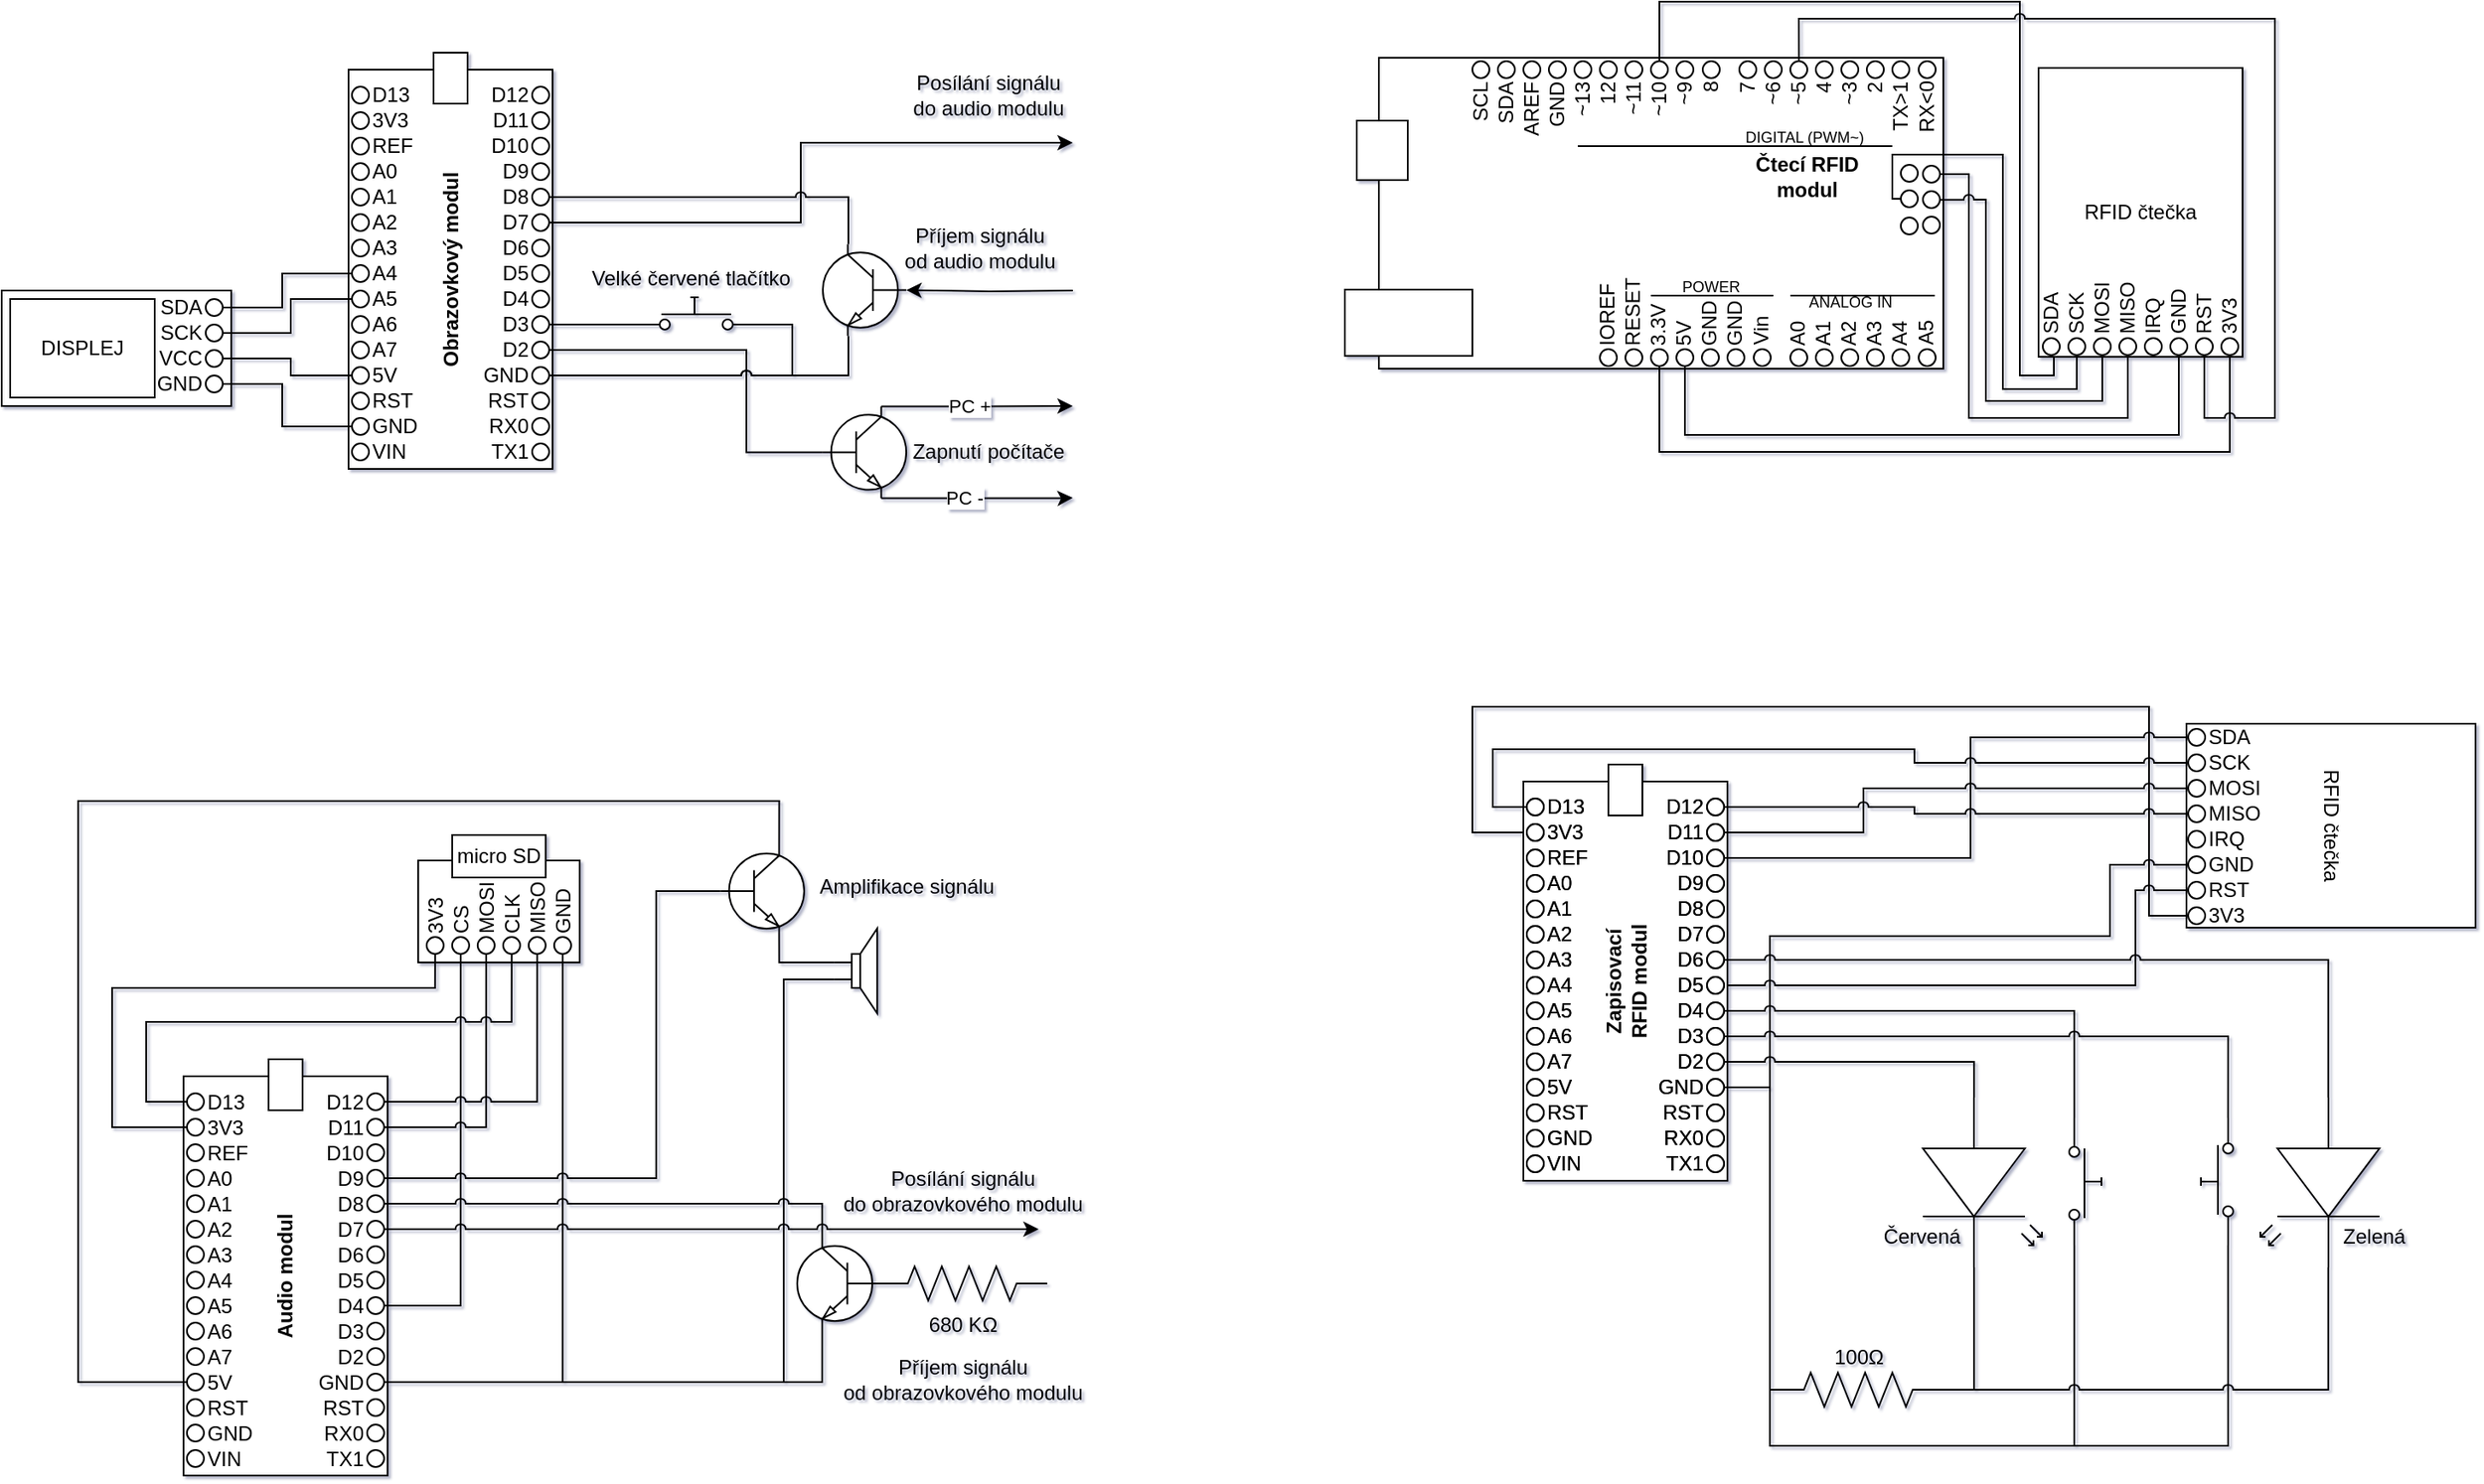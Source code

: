 <mxfile version="12.9.13" type="device"><diagram id="M5G73E9ye9uHTvLWU09_" name="Page-1"><mxGraphModel dx="3671" dy="1628" grid="1" gridSize="5" guides="1" tooltips="1" connect="1" arrows="1" fold="1" page="1" pageScale="1" pageWidth="827" pageHeight="1169" background="#ffffff" math="0" shadow="1"><root><mxCell id="0"/><mxCell id="1" parent="0"/><mxCell id="pW94Vgs5dgdqGxah_avf-138" style="edgeStyle=orthogonalEdgeStyle;rounded=0;jumpStyle=arc;orthogonalLoop=1;jettySize=auto;html=1;entryX=0;entryY=0.5;entryDx=0;entryDy=0;endArrow=none;endFill=0;" edge="1" parent="1" source="pW94Vgs5dgdqGxah_avf-139" target="pW94Vgs5dgdqGxah_avf-113"><mxGeometry relative="1" as="geometry"><Array as="points"><mxPoint x="488" y="633"/><mxPoint x="488" y="510"/><mxPoint x="90" y="510"/><mxPoint x="90" y="584"/></Array></mxGeometry></mxCell><mxCell id="pW94Vgs5dgdqGxah_avf-135" style="edgeStyle=orthogonalEdgeStyle;rounded=0;jumpStyle=arc;orthogonalLoop=1;jettySize=auto;html=1;entryX=1;entryY=0.5;entryDx=0;entryDy=0;endArrow=none;endFill=0;" edge="1" parent="1" source="pW94Vgs5dgdqGxah_avf-136" target="pW94Vgs5dgdqGxah_avf-108"><mxGeometry relative="1" as="geometry"><Array as="points"><mxPoint x="465" y="603"/><mxPoint x="465" y="645"/><mxPoint x="265" y="645"/><mxPoint x="265" y="734"/></Array></mxGeometry></mxCell><mxCell id="pW94Vgs5dgdqGxah_avf-129" style="edgeStyle=orthogonalEdgeStyle;rounded=0;jumpStyle=arc;orthogonalLoop=1;jettySize=auto;html=1;entryX=1;entryY=0.5;entryDx=0;entryDy=0;endArrow=none;endFill=0;" edge="1" parent="1" source="pW94Vgs5dgdqGxah_avf-130" target="pW94Vgs5dgdqGxah_avf-104"><mxGeometry relative="1" as="geometry"><Array as="points"><mxPoint x="480" y="618"/><mxPoint x="480" y="674"/></Array></mxGeometry></mxCell><mxCell id="pW94Vgs5dgdqGxah_avf-67" style="edgeStyle=orthogonalEdgeStyle;rounded=0;orthogonalLoop=1;jettySize=auto;html=1;exitX=0;exitY=0.84;exitDx=0;exitDy=0;exitPerimeter=0;entryX=1;entryY=0.5;entryDx=0;entryDy=0;endArrow=none;endFill=0;jumpStyle=arc;" edge="1" parent="1" source="pW94Vgs5dgdqGxah_avf-51" target="pW94Vgs5dgdqGxah_avf-24"><mxGeometry relative="1" as="geometry"><Array as="points"><mxPoint x="535" y="945"/><mxPoint x="265" y="945"/><mxPoint x="265" y="734"/></Array></mxGeometry></mxCell><mxCell id="pW94Vgs5dgdqGxah_avf-64" style="edgeStyle=orthogonalEdgeStyle;rounded=0;orthogonalLoop=1;jettySize=auto;html=1;entryX=1;entryY=0.5;entryDx=0;entryDy=0;exitX=1;exitY=0.84;exitDx=0;exitDy=0;exitPerimeter=0;endArrow=none;endFill=0;jumpStyle=arc;" edge="1" parent="1" source="pW94Vgs5dgdqGxah_avf-45" target="pW94Vgs5dgdqGxah_avf-24"><mxGeometry relative="1" as="geometry"><mxPoint x="265.0" y="920" as="targetPoint"/><Array as="points"><mxPoint x="444" y="945"/><mxPoint x="265" y="945"/><mxPoint x="265" y="734"/></Array></mxGeometry></mxCell><mxCell id="pW94Vgs5dgdqGxah_avf-43" value="" style="group" vertex="1" connectable="0" parent="1"><mxGeometry x="120" y="544" width="120" height="245" as="geometry"/></mxCell><mxCell id="pW94Vgs5dgdqGxah_avf-10" value="" style="rounded=0;whiteSpace=wrap;html=1;" vertex="1" parent="pW94Vgs5dgdqGxah_avf-43"><mxGeometry y="10" width="120" height="235" as="geometry"/></mxCell><mxCell id="pW94Vgs5dgdqGxah_avf-11" value="D12" style="ellipse;whiteSpace=wrap;html=1;spacingRight=10;spacingLeft=0;align=right;" vertex="1" parent="pW94Vgs5dgdqGxah_avf-43"><mxGeometry x="108" y="20" width="10" height="10" as="geometry"/></mxCell><mxCell id="pW94Vgs5dgdqGxah_avf-12" value="" style="rounded=0;whiteSpace=wrap;html=1;" vertex="1" parent="pW94Vgs5dgdqGxah_avf-43"><mxGeometry x="50" width="20" height="30" as="geometry"/></mxCell><mxCell id="pW94Vgs5dgdqGxah_avf-13" value="D11" style="ellipse;whiteSpace=wrap;html=1;spacingRight=10;spacingLeft=0;align=right;" vertex="1" parent="pW94Vgs5dgdqGxah_avf-43"><mxGeometry x="108" y="35" width="10" height="10" as="geometry"/></mxCell><mxCell id="pW94Vgs5dgdqGxah_avf-14" value="D10" style="ellipse;whiteSpace=wrap;html=1;spacingRight=10;spacingLeft=0;align=right;" vertex="1" parent="pW94Vgs5dgdqGxah_avf-43"><mxGeometry x="108" y="50" width="10" height="10" as="geometry"/></mxCell><mxCell id="pW94Vgs5dgdqGxah_avf-15" value="D9" style="ellipse;whiteSpace=wrap;html=1;spacingRight=10;spacingLeft=0;align=right;" vertex="1" parent="pW94Vgs5dgdqGxah_avf-43"><mxGeometry x="108" y="65" width="10" height="10" as="geometry"/></mxCell><mxCell id="pW94Vgs5dgdqGxah_avf-16" value="D8" style="ellipse;whiteSpace=wrap;html=1;spacingRight=10;spacingLeft=0;align=right;" vertex="1" parent="pW94Vgs5dgdqGxah_avf-43"><mxGeometry x="108" y="80" width="10" height="10" as="geometry"/></mxCell><mxCell id="pW94Vgs5dgdqGxah_avf-17" value="D7" style="ellipse;whiteSpace=wrap;html=1;spacingRight=10;spacingLeft=0;align=right;" vertex="1" parent="pW94Vgs5dgdqGxah_avf-43"><mxGeometry x="108" y="95" width="10" height="10" as="geometry"/></mxCell><mxCell id="pW94Vgs5dgdqGxah_avf-18" value="&lt;span style=&quot;font-family: &amp;#34;helvetica&amp;#34; ; font-size: 12px ; font-style: normal ; letter-spacing: normal ; text-indent: 0px ; text-transform: none ; word-spacing: 0px ; float: none ; display: inline&quot;&gt;Zapisovací RFID modul&lt;br&gt;&lt;/span&gt;" style="text;whiteSpace=wrap;html=1;rotation=-90;align=center;verticalAlign=middle;fontStyle=1" vertex="1" parent="pW94Vgs5dgdqGxah_avf-43"><mxGeometry x="15" y="115" width="90" height="25" as="geometry"/></mxCell><mxCell id="pW94Vgs5dgdqGxah_avf-19" value="D6" style="ellipse;whiteSpace=wrap;html=1;spacingRight=10;spacingLeft=0;align=right;" vertex="1" parent="pW94Vgs5dgdqGxah_avf-43"><mxGeometry x="108" y="110" width="10" height="10" as="geometry"/></mxCell><mxCell id="pW94Vgs5dgdqGxah_avf-20" value="D5" style="ellipse;whiteSpace=wrap;html=1;spacingRight=10;spacingLeft=0;align=right;" vertex="1" parent="pW94Vgs5dgdqGxah_avf-43"><mxGeometry x="108" y="125" width="10" height="10" as="geometry"/></mxCell><mxCell id="pW94Vgs5dgdqGxah_avf-21" value="D4" style="ellipse;whiteSpace=wrap;html=1;spacingRight=10;spacingLeft=0;align=right;" vertex="1" parent="pW94Vgs5dgdqGxah_avf-43"><mxGeometry x="108" y="140" width="10" height="10" as="geometry"/></mxCell><mxCell id="pW94Vgs5dgdqGxah_avf-22" value="D3" style="ellipse;whiteSpace=wrap;html=1;spacingRight=10;spacingLeft=0;align=right;" vertex="1" parent="pW94Vgs5dgdqGxah_avf-43"><mxGeometry x="108" y="155" width="10" height="10" as="geometry"/></mxCell><mxCell id="pW94Vgs5dgdqGxah_avf-23" value="D2" style="ellipse;whiteSpace=wrap;html=1;spacingRight=10;spacingLeft=0;align=right;" vertex="1" parent="pW94Vgs5dgdqGxah_avf-43"><mxGeometry x="108" y="170" width="10" height="10" as="geometry"/></mxCell><mxCell id="pW94Vgs5dgdqGxah_avf-24" value="GND" style="ellipse;whiteSpace=wrap;html=1;spacingRight=10;spacingLeft=0;align=right;" vertex="1" parent="pW94Vgs5dgdqGxah_avf-43"><mxGeometry x="108" y="185" width="10" height="10" as="geometry"/></mxCell><mxCell id="pW94Vgs5dgdqGxah_avf-25" value="RST" style="ellipse;whiteSpace=wrap;html=1;spacingRight=10;spacingLeft=0;align=right;" vertex="1" parent="pW94Vgs5dgdqGxah_avf-43"><mxGeometry x="108" y="200" width="10" height="10" as="geometry"/></mxCell><mxCell id="pW94Vgs5dgdqGxah_avf-26" value="RX0" style="ellipse;whiteSpace=wrap;html=1;spacingRight=10;spacingLeft=0;align=right;" vertex="1" parent="pW94Vgs5dgdqGxah_avf-43"><mxGeometry x="108" y="215" width="10" height="10" as="geometry"/></mxCell><mxCell id="pW94Vgs5dgdqGxah_avf-27" value="TX1" style="ellipse;whiteSpace=wrap;html=1;spacingRight=10;spacingLeft=0;align=right;" vertex="1" parent="pW94Vgs5dgdqGxah_avf-43"><mxGeometry x="108" y="230" width="10" height="10" as="geometry"/></mxCell><mxCell id="pW94Vgs5dgdqGxah_avf-28" value="D13" style="ellipse;whiteSpace=wrap;html=1;spacingRight=0;spacingLeft=10;align=left;" vertex="1" parent="pW94Vgs5dgdqGxah_avf-43"><mxGeometry x="2" y="20" width="10" height="10" as="geometry"/></mxCell><mxCell id="pW94Vgs5dgdqGxah_avf-29" value="3V3" style="ellipse;whiteSpace=wrap;html=1;spacingRight=0;spacingLeft=10;align=left;" vertex="1" parent="pW94Vgs5dgdqGxah_avf-43"><mxGeometry x="2" y="35" width="10" height="10" as="geometry"/></mxCell><mxCell id="pW94Vgs5dgdqGxah_avf-30" value="REF" style="ellipse;whiteSpace=wrap;html=1;spacingRight=0;spacingLeft=10;align=left;" vertex="1" parent="pW94Vgs5dgdqGxah_avf-43"><mxGeometry x="2" y="50" width="10" height="10" as="geometry"/></mxCell><mxCell id="pW94Vgs5dgdqGxah_avf-31" value="A0" style="ellipse;whiteSpace=wrap;html=1;spacingRight=0;spacingLeft=10;align=left;" vertex="1" parent="pW94Vgs5dgdqGxah_avf-43"><mxGeometry x="2" y="65" width="10" height="10" as="geometry"/></mxCell><mxCell id="pW94Vgs5dgdqGxah_avf-32" value="A1" style="ellipse;whiteSpace=wrap;html=1;spacingRight=0;spacingLeft=10;align=left;" vertex="1" parent="pW94Vgs5dgdqGxah_avf-43"><mxGeometry x="2" y="80" width="10" height="10" as="geometry"/></mxCell><mxCell id="pW94Vgs5dgdqGxah_avf-33" value="A2" style="ellipse;whiteSpace=wrap;html=1;spacingRight=0;spacingLeft=10;align=left;" vertex="1" parent="pW94Vgs5dgdqGxah_avf-43"><mxGeometry x="2" y="95" width="10" height="10" as="geometry"/></mxCell><mxCell id="pW94Vgs5dgdqGxah_avf-34" value="A3" style="ellipse;whiteSpace=wrap;html=1;spacingRight=0;spacingLeft=10;align=left;" vertex="1" parent="pW94Vgs5dgdqGxah_avf-43"><mxGeometry x="2" y="110" width="10" height="10" as="geometry"/></mxCell><mxCell id="pW94Vgs5dgdqGxah_avf-35" value="A4" style="ellipse;whiteSpace=wrap;html=1;spacingRight=0;spacingLeft=10;align=left;" vertex="1" parent="pW94Vgs5dgdqGxah_avf-43"><mxGeometry x="2" y="125" width="10" height="10" as="geometry"/></mxCell><mxCell id="pW94Vgs5dgdqGxah_avf-36" value="A5" style="ellipse;whiteSpace=wrap;html=1;spacingRight=0;spacingLeft=10;align=left;" vertex="1" parent="pW94Vgs5dgdqGxah_avf-43"><mxGeometry x="2" y="140" width="10" height="10" as="geometry"/></mxCell><mxCell id="pW94Vgs5dgdqGxah_avf-37" value="A6" style="ellipse;whiteSpace=wrap;html=1;spacingRight=0;spacingLeft=10;align=left;" vertex="1" parent="pW94Vgs5dgdqGxah_avf-43"><mxGeometry x="2" y="155" width="10" height="10" as="geometry"/></mxCell><mxCell id="pW94Vgs5dgdqGxah_avf-38" value="A7" style="ellipse;whiteSpace=wrap;html=1;spacingRight=0;spacingLeft=10;align=left;" vertex="1" parent="pW94Vgs5dgdqGxah_avf-43"><mxGeometry x="2" y="170" width="10" height="10" as="geometry"/></mxCell><mxCell id="pW94Vgs5dgdqGxah_avf-39" value="5V" style="ellipse;whiteSpace=wrap;html=1;spacingRight=0;spacingLeft=10;align=left;" vertex="1" parent="pW94Vgs5dgdqGxah_avf-43"><mxGeometry x="2" y="185" width="10" height="10" as="geometry"/></mxCell><mxCell id="pW94Vgs5dgdqGxah_avf-40" value="RST" style="ellipse;whiteSpace=wrap;html=1;spacingRight=0;spacingLeft=10;align=left;" vertex="1" parent="pW94Vgs5dgdqGxah_avf-43"><mxGeometry x="2" y="200" width="10" height="10" as="geometry"/></mxCell><mxCell id="pW94Vgs5dgdqGxah_avf-41" value="GND" style="ellipse;whiteSpace=wrap;html=1;spacingRight=0;spacingLeft=10;align=left;" vertex="1" parent="pW94Vgs5dgdqGxah_avf-43"><mxGeometry x="2" y="215" width="10" height="10" as="geometry"/></mxCell><mxCell id="pW94Vgs5dgdqGxah_avf-42" value="VIN" style="ellipse;whiteSpace=wrap;html=1;spacingRight=0;spacingLeft=10;align=left;" vertex="1" parent="pW94Vgs5dgdqGxah_avf-43"><mxGeometry x="2" y="230" width="10" height="10" as="geometry"/></mxCell><mxCell id="pW94Vgs5dgdqGxah_avf-142" style="edgeStyle=orthogonalEdgeStyle;rounded=0;orthogonalLoop=1;jettySize=auto;html=1;entryX=1;entryY=0.5;entryDx=0;entryDy=0;jumpStyle=arc;endArrow=none;endFill=0;" edge="1" parent="1" source="pW94Vgs5dgdqGxah_avf-128" target="pW94Vgs5dgdqGxah_avf-98"><mxGeometry relative="1" as="geometry"><Array as="points"><mxPoint x="383" y="528"/><mxPoint x="383" y="599"/></Array></mxGeometry></mxCell><mxCell id="pW94Vgs5dgdqGxah_avf-140" style="edgeStyle=orthogonalEdgeStyle;rounded=0;jumpStyle=arc;orthogonalLoop=1;jettySize=auto;html=1;entryX=1;entryY=0.5;entryDx=0;entryDy=0;endArrow=none;endFill=0;" edge="1" parent="1" source="pW94Vgs5dgdqGxah_avf-131" target="pW94Vgs5dgdqGxah_avf-97"><mxGeometry relative="1" as="geometry"><Array as="points"><mxPoint x="320" y="558"/><mxPoint x="320" y="584"/></Array></mxGeometry></mxCell><mxCell id="MYnF20FKW_U2bORg5c63-1" value="" style="rounded=0;whiteSpace=wrap;html=1;" parent="1" vertex="1"><mxGeometry x="35" y="128" width="332" height="183" as="geometry"/></mxCell><mxCell id="MYnF20FKW_U2bORg5c63-82" style="edgeStyle=orthogonalEdgeStyle;rounded=0;jumpStyle=arc;orthogonalLoop=1;jettySize=auto;html=1;exitX=1;exitY=0.5;exitDx=0;exitDy=0;entryX=0.5;entryY=1;entryDx=0;entryDy=0;endArrow=none;endFill=0;fontSize=9;" parent="1" source="MYnF20FKW_U2bORg5c63-58" target="MYnF20FKW_U2bORg5c63-69" edge="1"><mxGeometry relative="1" as="geometry"><Array as="points"><mxPoint x="382" y="197"/><mxPoint x="382" y="340"/><mxPoint x="476" y="340"/></Array></mxGeometry></mxCell><mxCell id="MYnF20FKW_U2bORg5c63-81" style="edgeStyle=orthogonalEdgeStyle;rounded=0;jumpStyle=arc;orthogonalLoop=1;jettySize=auto;html=1;entryX=0.5;entryY=1;entryDx=0;entryDy=0;endArrow=none;endFill=0;fontSize=9;" parent="1" source="MYnF20FKW_U2bORg5c63-57" target="MYnF20FKW_U2bORg5c63-68" edge="1"><mxGeometry relative="1" as="geometry"><Array as="points"><mxPoint x="392" y="212"/><mxPoint x="392" y="330"/><mxPoint x="461" y="330"/></Array></mxGeometry></mxCell><mxCell id="-SGERGfwGvuziSjDcO0I-184" style="edgeStyle=orthogonalEdgeStyle;rounded=0;jumpStyle=arc;orthogonalLoop=1;jettySize=auto;html=1;entryX=0;entryY=0.6;entryDx=0;entryDy=0;entryPerimeter=0;endArrow=none;endFill=0;" parent="1" source="-SGERGfwGvuziSjDcO0I-131" target="-SGERGfwGvuziSjDcO0I-180" edge="1"><mxGeometry relative="1" as="geometry"><Array as="points"><mxPoint x="-315.06" y="907.5"/><mxPoint x="-315.06" y="670.5"/></Array></mxGeometry></mxCell><mxCell id="-SGERGfwGvuziSjDcO0I-1" value="" style="rounded=0;whiteSpace=wrap;html=1;" parent="1" vertex="1"><mxGeometry x="-571" y="135" width="120" height="235" as="geometry"/></mxCell><mxCell id="-SGERGfwGvuziSjDcO0I-6" value="D12" style="ellipse;whiteSpace=wrap;html=1;spacingRight=10;spacingLeft=0;align=right;" parent="1" vertex="1"><mxGeometry x="-463" y="145" width="10" height="10" as="geometry"/></mxCell><mxCell id="-SGERGfwGvuziSjDcO0I-8" value="" style="rounded=0;whiteSpace=wrap;html=1;" parent="1" vertex="1"><mxGeometry x="-521" y="125" width="20" height="30" as="geometry"/></mxCell><mxCell id="-SGERGfwGvuziSjDcO0I-14" value="D11" style="ellipse;whiteSpace=wrap;html=1;spacingRight=10;spacingLeft=0;align=right;" parent="1" vertex="1"><mxGeometry x="-463" y="160" width="10" height="10" as="geometry"/></mxCell><mxCell id="-SGERGfwGvuziSjDcO0I-17" value="D10" style="ellipse;whiteSpace=wrap;html=1;spacingRight=10;spacingLeft=0;align=right;" parent="1" vertex="1"><mxGeometry x="-463" y="175" width="10" height="10" as="geometry"/></mxCell><mxCell id="-SGERGfwGvuziSjDcO0I-19" value="D9" style="ellipse;whiteSpace=wrap;html=1;spacingRight=10;spacingLeft=0;align=right;" parent="1" vertex="1"><mxGeometry x="-463" y="190" width="10" height="10" as="geometry"/></mxCell><mxCell id="-SGERGfwGvuziSjDcO0I-22" value="D8" style="ellipse;whiteSpace=wrap;html=1;spacingRight=10;spacingLeft=0;align=right;" parent="1" vertex="1"><mxGeometry x="-463" y="205" width="10" height="10" as="geometry"/></mxCell><mxCell id="TmPEj6h5NXsZNgsRB2su-12" style="edgeStyle=orthogonalEdgeStyle;rounded=0;orthogonalLoop=1;jettySize=auto;html=1;startArrow=none;startFill=0;endArrow=classic;endFill=1;fontSize=14;" parent="1" source="-SGERGfwGvuziSjDcO0I-23" edge="1"><mxGeometry relative="1" as="geometry"><mxPoint x="-145" y="178" as="targetPoint"/><Array as="points"><mxPoint x="-305" y="225"/><mxPoint x="-305" y="178"/></Array></mxGeometry></mxCell><mxCell id="-SGERGfwGvuziSjDcO0I-23" value="D7" style="ellipse;whiteSpace=wrap;html=1;spacingRight=10;spacingLeft=0;align=right;" parent="1" vertex="1"><mxGeometry x="-463" y="220" width="10" height="10" as="geometry"/></mxCell><mxCell id="-SGERGfwGvuziSjDcO0I-24" value="&lt;span style=&quot;font-family: &amp;#34;helvetica&amp;#34; ; font-size: 12px ; font-style: normal ; letter-spacing: normal ; text-indent: 0px ; text-transform: none ; word-spacing: 0px ; float: none ; display: inline&quot;&gt;Obrazovkový modul&lt;br&gt;&lt;/span&gt;" style="text;whiteSpace=wrap;html=1;rotation=-90;align=center;verticalAlign=middle;fontStyle=1" parent="1" vertex="1"><mxGeometry x="-587" y="240" width="152" height="25" as="geometry"/></mxCell><mxCell id="-SGERGfwGvuziSjDcO0I-25" value="D6" style="ellipse;whiteSpace=wrap;html=1;spacingRight=10;spacingLeft=0;align=right;" parent="1" vertex="1"><mxGeometry x="-463" y="235" width="10" height="10" as="geometry"/></mxCell><mxCell id="-SGERGfwGvuziSjDcO0I-26" value="D5" style="ellipse;whiteSpace=wrap;html=1;spacingRight=10;spacingLeft=0;align=right;" parent="1" vertex="1"><mxGeometry x="-463" y="250" width="10" height="10" as="geometry"/></mxCell><mxCell id="-SGERGfwGvuziSjDcO0I-27" value="D4" style="ellipse;whiteSpace=wrap;html=1;spacingRight=10;spacingLeft=0;align=right;" parent="1" vertex="1"><mxGeometry x="-463" y="265" width="10" height="10" as="geometry"/></mxCell><mxCell id="-SGERGfwGvuziSjDcO0I-85" style="edgeStyle=orthogonalEdgeStyle;rounded=0;orthogonalLoop=1;jettySize=auto;html=1;entryX=0;entryY=0.84;entryDx=0;entryDy=0;entryPerimeter=0;endArrow=none;endFill=0;" parent="1" source="-SGERGfwGvuziSjDcO0I-29" target="-SGERGfwGvuziSjDcO0I-86" edge="1"><mxGeometry relative="1" as="geometry"><mxPoint x="-415" y="258" as="targetPoint"/><Array as="points"><mxPoint x="-420" y="285"/><mxPoint x="-420" y="285"/></Array></mxGeometry></mxCell><mxCell id="-SGERGfwGvuziSjDcO0I-29" value="D3" style="ellipse;whiteSpace=wrap;html=1;spacingRight=10;spacingLeft=0;align=right;" parent="1" vertex="1"><mxGeometry x="-463" y="280" width="10" height="10" as="geometry"/></mxCell><mxCell id="-SGERGfwGvuziSjDcO0I-84" style="edgeStyle=orthogonalEdgeStyle;rounded=0;orthogonalLoop=1;jettySize=auto;html=1;entryX=0;entryY=0.5;entryDx=0;entryDy=0;entryPerimeter=0;labelBorderColor=#000000;jumpStyle=arc;endArrow=none;endFill=0;" parent="1" source="-SGERGfwGvuziSjDcO0I-30" target="-SGERGfwGvuziSjDcO0I-77" edge="1"><mxGeometry relative="1" as="geometry"><Array as="points"><mxPoint x="-337" y="300"/></Array></mxGeometry></mxCell><mxCell id="-SGERGfwGvuziSjDcO0I-30" value="D2" style="ellipse;whiteSpace=wrap;html=1;spacingRight=10;spacingLeft=0;align=right;" parent="1" vertex="1"><mxGeometry x="-463" y="295" width="10" height="10" as="geometry"/></mxCell><mxCell id="-SGERGfwGvuziSjDcO0I-87" style="edgeStyle=orthogonalEdgeStyle;rounded=0;orthogonalLoop=1;jettySize=auto;html=1;entryX=1;entryY=0.84;entryDx=0;entryDy=0;entryPerimeter=0;jumpStyle=arc;endArrow=none;endFill=0;" parent="1" source="-SGERGfwGvuziSjDcO0I-31" target="-SGERGfwGvuziSjDcO0I-86" edge="1"><mxGeometry relative="1" as="geometry"/></mxCell><mxCell id="-SGERGfwGvuziSjDcO0I-31" value="GND" style="ellipse;whiteSpace=wrap;html=1;spacingRight=10;spacingLeft=0;align=right;" parent="1" vertex="1"><mxGeometry x="-463" y="310" width="10" height="10" as="geometry"/></mxCell><mxCell id="-SGERGfwGvuziSjDcO0I-32" value="RST" style="ellipse;whiteSpace=wrap;html=1;spacingRight=10;spacingLeft=0;align=right;" parent="1" vertex="1"><mxGeometry x="-463" y="325" width="10" height="10" as="geometry"/></mxCell><mxCell id="-SGERGfwGvuziSjDcO0I-33" value="RX0" style="ellipse;whiteSpace=wrap;html=1;spacingRight=10;spacingLeft=0;align=right;" parent="1" vertex="1"><mxGeometry x="-463" y="340" width="10" height="10" as="geometry"/></mxCell><mxCell id="-SGERGfwGvuziSjDcO0I-34" value="TX1" style="ellipse;whiteSpace=wrap;html=1;spacingRight=10;spacingLeft=0;align=right;" parent="1" vertex="1"><mxGeometry x="-463" y="355" width="10" height="10" as="geometry"/></mxCell><mxCell id="-SGERGfwGvuziSjDcO0I-35" value="D13" style="ellipse;whiteSpace=wrap;html=1;spacingRight=0;spacingLeft=10;align=left;" parent="1" vertex="1"><mxGeometry x="-569" y="145" width="10" height="10" as="geometry"/></mxCell><mxCell id="-SGERGfwGvuziSjDcO0I-37" value="3V3" style="ellipse;whiteSpace=wrap;html=1;spacingRight=0;spacingLeft=10;align=left;" parent="1" vertex="1"><mxGeometry x="-569" y="160" width="10" height="10" as="geometry"/></mxCell><mxCell id="-SGERGfwGvuziSjDcO0I-38" value="REF" style="ellipse;whiteSpace=wrap;html=1;spacingRight=0;spacingLeft=10;align=left;" parent="1" vertex="1"><mxGeometry x="-569" y="175" width="10" height="10" as="geometry"/></mxCell><mxCell id="-SGERGfwGvuziSjDcO0I-39" value="A0" style="ellipse;whiteSpace=wrap;html=1;spacingRight=0;spacingLeft=10;align=left;" parent="1" vertex="1"><mxGeometry x="-569" y="190" width="10" height="10" as="geometry"/></mxCell><mxCell id="-SGERGfwGvuziSjDcO0I-40" value="A1" style="ellipse;whiteSpace=wrap;html=1;spacingRight=0;spacingLeft=10;align=left;" parent="1" vertex="1"><mxGeometry x="-569" y="205" width="10" height="10" as="geometry"/></mxCell><mxCell id="-SGERGfwGvuziSjDcO0I-41" value="A2" style="ellipse;whiteSpace=wrap;html=1;spacingRight=0;spacingLeft=10;align=left;" parent="1" vertex="1"><mxGeometry x="-569" y="220" width="10" height="10" as="geometry"/></mxCell><mxCell id="-SGERGfwGvuziSjDcO0I-42" value="A3" style="ellipse;whiteSpace=wrap;html=1;spacingRight=0;spacingLeft=10;align=left;" parent="1" vertex="1"><mxGeometry x="-569" y="235" width="10" height="10" as="geometry"/></mxCell><mxCell id="-SGERGfwGvuziSjDcO0I-43" value="A4" style="ellipse;whiteSpace=wrap;html=1;spacingRight=0;spacingLeft=10;align=left;" parent="1" vertex="1"><mxGeometry x="-569" y="250" width="10" height="10" as="geometry"/></mxCell><mxCell id="-SGERGfwGvuziSjDcO0I-44" value="A5" style="ellipse;whiteSpace=wrap;html=1;spacingRight=0;spacingLeft=10;align=left;" parent="1" vertex="1"><mxGeometry x="-569" y="265" width="10" height="10" as="geometry"/></mxCell><mxCell id="-SGERGfwGvuziSjDcO0I-45" value="A6" style="ellipse;whiteSpace=wrap;html=1;spacingRight=0;spacingLeft=10;align=left;" parent="1" vertex="1"><mxGeometry x="-569" y="280" width="10" height="10" as="geometry"/></mxCell><mxCell id="-SGERGfwGvuziSjDcO0I-46" value="A7" style="ellipse;whiteSpace=wrap;html=1;spacingRight=0;spacingLeft=10;align=left;" parent="1" vertex="1"><mxGeometry x="-569" y="295" width="10" height="10" as="geometry"/></mxCell><mxCell id="-SGERGfwGvuziSjDcO0I-47" value="5V" style="ellipse;whiteSpace=wrap;html=1;spacingRight=0;spacingLeft=10;align=left;" parent="1" vertex="1"><mxGeometry x="-569" y="310" width="10" height="10" as="geometry"/></mxCell><mxCell id="-SGERGfwGvuziSjDcO0I-48" value="RST" style="ellipse;whiteSpace=wrap;html=1;spacingRight=0;spacingLeft=10;align=left;" parent="1" vertex="1"><mxGeometry x="-569" y="325" width="10" height="10" as="geometry"/></mxCell><mxCell id="-SGERGfwGvuziSjDcO0I-159" style="edgeStyle=orthogonalEdgeStyle;rounded=0;jumpStyle=arc;orthogonalLoop=1;jettySize=auto;html=1;entryX=0.7;entryY=1;entryDx=0;entryDy=0;entryPerimeter=0;exitX=1;exitY=0.5;exitDx=0;exitDy=0;endArrow=none;endFill=0;" parent="1" source="-SGERGfwGvuziSjDcO0I-31" target="-SGERGfwGvuziSjDcO0I-156" edge="1"><mxGeometry relative="1" as="geometry"><Array as="points"><mxPoint x="-277" y="315"/><mxPoint x="-277" y="292"/></Array></mxGeometry></mxCell><mxCell id="-SGERGfwGvuziSjDcO0I-49" value="GND" style="ellipse;whiteSpace=wrap;html=1;spacingRight=0;spacingLeft=10;align=left;" parent="1" vertex="1"><mxGeometry x="-569" y="340" width="10" height="10" as="geometry"/></mxCell><mxCell id="-SGERGfwGvuziSjDcO0I-50" value="VIN" style="ellipse;whiteSpace=wrap;html=1;spacingRight=0;spacingLeft=10;align=left;" parent="1" vertex="1"><mxGeometry x="-569" y="355" width="10" height="10" as="geometry"/></mxCell><mxCell id="-SGERGfwGvuziSjDcO0I-52" value="" style="rounded=0;whiteSpace=wrap;html=1;align=left;" parent="1" vertex="1"><mxGeometry x="-775" y="265" width="135" height="68" as="geometry"/></mxCell><mxCell id="-SGERGfwGvuziSjDcO0I-53" value="DISPLEJ" style="rounded=0;whiteSpace=wrap;html=1;align=center;horizontal=1;" parent="1" vertex="1"><mxGeometry x="-770" y="270" width="85" height="58" as="geometry"/></mxCell><mxCell id="-SGERGfwGvuziSjDcO0I-54" value="SDA" style="ellipse;whiteSpace=wrap;html=1;spacingRight=10;spacingLeft=0;align=right;direction=west;horizontal=1;" parent="1" vertex="1"><mxGeometry x="-655" y="270" width="10" height="10" as="geometry"/></mxCell><mxCell id="-SGERGfwGvuziSjDcO0I-56" value="SCK" style="ellipse;whiteSpace=wrap;html=1;spacingRight=10;spacingLeft=0;align=right;horizontal=1;direction=west;" parent="1" vertex="1"><mxGeometry x="-655" y="285" width="10" height="10" as="geometry"/></mxCell><mxCell id="-SGERGfwGvuziSjDcO0I-57" value="VCC" style="ellipse;whiteSpace=wrap;html=1;spacingRight=10;spacingLeft=0;align=right;horizontal=1;direction=west;" parent="1" vertex="1"><mxGeometry x="-655" y="300" width="10" height="10" as="geometry"/></mxCell><mxCell id="-SGERGfwGvuziSjDcO0I-58" value="GND" style="ellipse;whiteSpace=wrap;html=1;spacingRight=10;spacingLeft=0;align=right;horizontal=1;direction=west;" parent="1" vertex="1"><mxGeometry x="-655" y="315" width="10" height="10" as="geometry"/></mxCell><mxCell id="-SGERGfwGvuziSjDcO0I-63" style="edgeStyle=orthogonalEdgeStyle;rounded=0;orthogonalLoop=1;jettySize=auto;html=1;entryX=0;entryY=0.5;entryDx=0;entryDy=0;jumpStyle=arc;endArrow=none;endFill=0;" parent="1" source="-SGERGfwGvuziSjDcO0I-43" target="-SGERGfwGvuziSjDcO0I-54" edge="1"><mxGeometry relative="1" as="geometry"><Array as="points"><mxPoint x="-610" y="255"/><mxPoint x="-610" y="275"/></Array></mxGeometry></mxCell><mxCell id="-SGERGfwGvuziSjDcO0I-64" style="edgeStyle=orthogonalEdgeStyle;rounded=0;orthogonalLoop=1;jettySize=auto;html=1;entryX=0;entryY=0.5;entryDx=0;entryDy=0;jumpStyle=arc;endArrow=none;endFill=0;" parent="1" source="-SGERGfwGvuziSjDcO0I-44" target="-SGERGfwGvuziSjDcO0I-56" edge="1"><mxGeometry relative="1" as="geometry"><Array as="points"><mxPoint x="-605" y="270"/><mxPoint x="-605" y="290"/></Array></mxGeometry></mxCell><mxCell id="-SGERGfwGvuziSjDcO0I-65" style="edgeStyle=orthogonalEdgeStyle;rounded=0;orthogonalLoop=1;jettySize=auto;html=1;entryX=0;entryY=0.5;entryDx=0;entryDy=0;jumpStyle=arc;endArrow=none;endFill=0;" parent="1" source="-SGERGfwGvuziSjDcO0I-47" target="-SGERGfwGvuziSjDcO0I-57" edge="1"><mxGeometry relative="1" as="geometry"><Array as="points"><mxPoint x="-605" y="315"/><mxPoint x="-605" y="305"/></Array></mxGeometry></mxCell><mxCell id="-SGERGfwGvuziSjDcO0I-66" style="edgeStyle=orthogonalEdgeStyle;rounded=0;orthogonalLoop=1;jettySize=auto;html=1;exitX=0;exitY=0.5;exitDx=0;exitDy=0;entryX=0;entryY=0.5;entryDx=0;entryDy=0;jumpStyle=arc;endArrow=none;endFill=0;" parent="1" source="-SGERGfwGvuziSjDcO0I-49" target="-SGERGfwGvuziSjDcO0I-58" edge="1"><mxGeometry relative="1" as="geometry"><Array as="points"><mxPoint x="-610" y="345"/><mxPoint x="-610" y="320"/></Array></mxGeometry></mxCell><mxCell id="-SGERGfwGvuziSjDcO0I-86" value="" style="pointerEvents=1;verticalLabelPosition=bottom;shadow=0;dashed=0;align=center;html=1;verticalAlign=top;shape=mxgraph.electrical.electro-mechanical.push_switch_no;" parent="1" vertex="1"><mxGeometry x="-405" y="269" width="75" height="19" as="geometry"/></mxCell><mxCell id="-SGERGfwGvuziSjDcO0I-88" value="Velké červené tlačítko" style="text;html=1;align=center;verticalAlign=middle;resizable=0;points=[];autosize=1;" parent="1" vertex="1"><mxGeometry x="-435" y="248" width="130" height="20" as="geometry"/></mxCell><mxCell id="-SGERGfwGvuziSjDcO0I-117" value="" style="rounded=0;whiteSpace=wrap;html=1;" parent="1" vertex="1"><mxGeometry x="-668.06" y="727.5" width="120" height="235" as="geometry"/></mxCell><mxCell id="-SGERGfwGvuziSjDcO0I-118" value="D12" style="ellipse;whiteSpace=wrap;html=1;spacingRight=10;spacingLeft=0;align=right;" parent="1" vertex="1"><mxGeometry x="-560.06" y="737.5" width="10" height="10" as="geometry"/></mxCell><mxCell id="-SGERGfwGvuziSjDcO0I-119" value="" style="rounded=0;whiteSpace=wrap;html=1;" parent="1" vertex="1"><mxGeometry x="-618.06" y="717.5" width="20" height="30" as="geometry"/></mxCell><mxCell id="-SGERGfwGvuziSjDcO0I-120" value="D11" style="ellipse;whiteSpace=wrap;html=1;spacingRight=10;spacingLeft=0;align=right;" parent="1" vertex="1"><mxGeometry x="-560.06" y="752.5" width="10" height="10" as="geometry"/></mxCell><mxCell id="-SGERGfwGvuziSjDcO0I-121" value="D10" style="ellipse;whiteSpace=wrap;html=1;spacingRight=10;spacingLeft=0;align=right;" parent="1" vertex="1"><mxGeometry x="-560.06" y="767.5" width="10" height="10" as="geometry"/></mxCell><mxCell id="-SGERGfwGvuziSjDcO0I-122" value="D9" style="ellipse;whiteSpace=wrap;html=1;spacingRight=10;spacingLeft=0;align=right;" parent="1" vertex="1"><mxGeometry x="-560.06" y="782.5" width="10" height="10" as="geometry"/></mxCell><mxCell id="-SGERGfwGvuziSjDcO0I-123" value="D8" style="ellipse;whiteSpace=wrap;html=1;spacingRight=10;spacingLeft=0;align=right;" parent="1" vertex="1"><mxGeometry x="-560.06" y="797.5" width="10" height="10" as="geometry"/></mxCell><mxCell id="-SGERGfwGvuziSjDcO0I-124" value="D7" style="ellipse;whiteSpace=wrap;html=1;spacingRight=10;spacingLeft=0;align=right;" parent="1" vertex="1"><mxGeometry x="-560.06" y="812.5" width="10" height="10" as="geometry"/></mxCell><mxCell id="-SGERGfwGvuziSjDcO0I-125" value="&lt;span style=&quot;font-family: &amp;#34;helvetica&amp;#34; ; font-size: 12px ; font-style: normal ; letter-spacing: normal ; text-indent: 0px ; text-transform: none ; word-spacing: 0px ; float: none ; display: inline&quot;&gt;Audio modul&lt;br&gt;&lt;/span&gt;" style="text;whiteSpace=wrap;html=1;rotation=-90;align=center;verticalAlign=middle;fontStyle=1" parent="1" vertex="1"><mxGeometry x="-653.06" y="832.5" width="90" height="25" as="geometry"/></mxCell><mxCell id="-SGERGfwGvuziSjDcO0I-126" value="D6" style="ellipse;whiteSpace=wrap;html=1;spacingRight=10;spacingLeft=0;align=right;" parent="1" vertex="1"><mxGeometry x="-560.06" y="827.5" width="10" height="10" as="geometry"/></mxCell><mxCell id="-SGERGfwGvuziSjDcO0I-127" value="D5" style="ellipse;whiteSpace=wrap;html=1;spacingRight=10;spacingLeft=0;align=right;" parent="1" vertex="1"><mxGeometry x="-560.06" y="842.5" width="10" height="10" as="geometry"/></mxCell><mxCell id="-SGERGfwGvuziSjDcO0I-128" value="D4" style="ellipse;whiteSpace=wrap;html=1;spacingRight=10;spacingLeft=0;align=right;" parent="1" vertex="1"><mxGeometry x="-560.06" y="857.5" width="10" height="10" as="geometry"/></mxCell><mxCell id="-SGERGfwGvuziSjDcO0I-129" value="D3" style="ellipse;whiteSpace=wrap;html=1;spacingRight=10;spacingLeft=0;align=right;" parent="1" vertex="1"><mxGeometry x="-560.06" y="872.5" width="10" height="10" as="geometry"/></mxCell><mxCell id="-SGERGfwGvuziSjDcO0I-130" value="D2" style="ellipse;whiteSpace=wrap;html=1;spacingRight=10;spacingLeft=0;align=right;" parent="1" vertex="1"><mxGeometry x="-560.06" y="887.5" width="10" height="10" as="geometry"/></mxCell><mxCell id="-SGERGfwGvuziSjDcO0I-131" value="GND" style="ellipse;whiteSpace=wrap;html=1;spacingRight=10;spacingLeft=0;align=right;" parent="1" vertex="1"><mxGeometry x="-560.06" y="902.5" width="10" height="10" as="geometry"/></mxCell><mxCell id="-SGERGfwGvuziSjDcO0I-132" value="RST" style="ellipse;whiteSpace=wrap;html=1;spacingRight=10;spacingLeft=0;align=right;" parent="1" vertex="1"><mxGeometry x="-560.06" y="917.5" width="10" height="10" as="geometry"/></mxCell><mxCell id="-SGERGfwGvuziSjDcO0I-133" value="RX0" style="ellipse;whiteSpace=wrap;html=1;spacingRight=10;spacingLeft=0;align=right;" parent="1" vertex="1"><mxGeometry x="-560.06" y="932.5" width="10" height="10" as="geometry"/></mxCell><mxCell id="-SGERGfwGvuziSjDcO0I-134" value="TX1" style="ellipse;whiteSpace=wrap;html=1;spacingRight=10;spacingLeft=0;align=right;" parent="1" vertex="1"><mxGeometry x="-560.06" y="947.5" width="10" height="10" as="geometry"/></mxCell><mxCell id="-SGERGfwGvuziSjDcO0I-135" value="D13" style="ellipse;whiteSpace=wrap;html=1;spacingRight=0;spacingLeft=10;align=left;" parent="1" vertex="1"><mxGeometry x="-666.06" y="737.5" width="10" height="10" as="geometry"/></mxCell><mxCell id="-SGERGfwGvuziSjDcO0I-136" value="3V3" style="ellipse;whiteSpace=wrap;html=1;spacingRight=0;spacingLeft=10;align=left;" parent="1" vertex="1"><mxGeometry x="-666.06" y="752.5" width="10" height="10" as="geometry"/></mxCell><mxCell id="-SGERGfwGvuziSjDcO0I-137" value="REF" style="ellipse;whiteSpace=wrap;html=1;spacingRight=0;spacingLeft=10;align=left;" parent="1" vertex="1"><mxGeometry x="-666.06" y="767.5" width="10" height="10" as="geometry"/></mxCell><mxCell id="-SGERGfwGvuziSjDcO0I-138" value="A0" style="ellipse;whiteSpace=wrap;html=1;spacingRight=0;spacingLeft=10;align=left;" parent="1" vertex="1"><mxGeometry x="-666.06" y="782.5" width="10" height="10" as="geometry"/></mxCell><mxCell id="-SGERGfwGvuziSjDcO0I-139" value="A1" style="ellipse;whiteSpace=wrap;html=1;spacingRight=0;spacingLeft=10;align=left;" parent="1" vertex="1"><mxGeometry x="-666.06" y="797.5" width="10" height="10" as="geometry"/></mxCell><mxCell id="-SGERGfwGvuziSjDcO0I-140" value="A2" style="ellipse;whiteSpace=wrap;html=1;spacingRight=0;spacingLeft=10;align=left;" parent="1" vertex="1"><mxGeometry x="-666.06" y="812.5" width="10" height="10" as="geometry"/></mxCell><mxCell id="-SGERGfwGvuziSjDcO0I-141" value="A3" style="ellipse;whiteSpace=wrap;html=1;spacingRight=0;spacingLeft=10;align=left;" parent="1" vertex="1"><mxGeometry x="-666.06" y="827.5" width="10" height="10" as="geometry"/></mxCell><mxCell id="-SGERGfwGvuziSjDcO0I-142" value="A4" style="ellipse;whiteSpace=wrap;html=1;spacingRight=0;spacingLeft=10;align=left;" parent="1" vertex="1"><mxGeometry x="-666.06" y="842.5" width="10" height="10" as="geometry"/></mxCell><mxCell id="-SGERGfwGvuziSjDcO0I-143" value="A5" style="ellipse;whiteSpace=wrap;html=1;spacingRight=0;spacingLeft=10;align=left;" parent="1" vertex="1"><mxGeometry x="-666.06" y="857.5" width="10" height="10" as="geometry"/></mxCell><mxCell id="-SGERGfwGvuziSjDcO0I-144" value="A6" style="ellipse;whiteSpace=wrap;html=1;spacingRight=0;spacingLeft=10;align=left;" parent="1" vertex="1"><mxGeometry x="-666.06" y="872.5" width="10" height="10" as="geometry"/></mxCell><mxCell id="-SGERGfwGvuziSjDcO0I-145" value="A7" style="ellipse;whiteSpace=wrap;html=1;spacingRight=0;spacingLeft=10;align=left;" parent="1" vertex="1"><mxGeometry x="-666.06" y="887.5" width="10" height="10" as="geometry"/></mxCell><mxCell id="-SGERGfwGvuziSjDcO0I-178" style="edgeStyle=orthogonalEdgeStyle;rounded=0;jumpStyle=arc;orthogonalLoop=1;jettySize=auto;html=1;entryX=0.7;entryY=0;entryDx=0;entryDy=0;entryPerimeter=0;endArrow=none;endFill=0;" parent="1" source="-SGERGfwGvuziSjDcO0I-146" target="-SGERGfwGvuziSjDcO0I-176" edge="1"><mxGeometry relative="1" as="geometry"><Array as="points"><mxPoint x="-730.06" y="907.5"/><mxPoint x="-730.06" y="565.5"/><mxPoint x="-318.06" y="565.5"/></Array></mxGeometry></mxCell><mxCell id="-SGERGfwGvuziSjDcO0I-146" value="5V" style="ellipse;whiteSpace=wrap;html=1;spacingRight=0;spacingLeft=10;align=left;" parent="1" vertex="1"><mxGeometry x="-666.06" y="902.5" width="10" height="10" as="geometry"/></mxCell><mxCell id="-SGERGfwGvuziSjDcO0I-147" value="RST" style="ellipse;whiteSpace=wrap;html=1;spacingRight=0;spacingLeft=10;align=left;" parent="1" vertex="1"><mxGeometry x="-666.06" y="917.5" width="10" height="10" as="geometry"/></mxCell><mxCell id="-SGERGfwGvuziSjDcO0I-148" value="GND" style="ellipse;whiteSpace=wrap;html=1;spacingRight=0;spacingLeft=10;align=left;" parent="1" vertex="1"><mxGeometry x="-666.06" y="932.5" width="10" height="10" as="geometry"/></mxCell><mxCell id="-SGERGfwGvuziSjDcO0I-149" value="VIN" style="ellipse;whiteSpace=wrap;html=1;spacingRight=0;spacingLeft=10;align=left;" parent="1" vertex="1"><mxGeometry x="-666.06" y="947.5" width="10" height="10" as="geometry"/></mxCell><mxCell id="-SGERGfwGvuziSjDcO0I-151" value="" style="verticalLabelPosition=bottom;shadow=0;dashed=0;align=center;html=1;verticalAlign=top;shape=mxgraph.electrical.transistors.npn_transistor_1;flipH=1;" parent="1" vertex="1"><mxGeometry x="-330.06" y="822.5" width="95" height="54" as="geometry"/></mxCell><mxCell id="-SGERGfwGvuziSjDcO0I-153" value="Příjem signálu&lt;br&gt;od obrazovkového modulu" style="text;html=1;align=center;verticalAlign=middle;resizable=0;points=[];autosize=1;" parent="1" vertex="1"><mxGeometry x="-287.56" y="883.5" width="155" height="44" as="geometry"/></mxCell><mxCell id="TmPEj6h5NXsZNgsRB2su-5" style="edgeStyle=orthogonalEdgeStyle;rounded=0;orthogonalLoop=1;jettySize=auto;html=1;entryX=0;entryY=0.5;entryDx=0;entryDy=0;entryPerimeter=0;endArrow=classic;endFill=1;" parent="1" target="-SGERGfwGvuziSjDcO0I-156" edge="1"><mxGeometry relative="1" as="geometry"><mxPoint x="-145" y="265" as="sourcePoint"/></mxGeometry></mxCell><mxCell id="-SGERGfwGvuziSjDcO0I-156" value="" style="verticalLabelPosition=bottom;shadow=0;dashed=0;align=center;html=1;verticalAlign=top;shape=mxgraph.electrical.transistors.npn_transistor_1;flipH=1;flipV=0;" parent="1" vertex="1"><mxGeometry x="-315" y="237.76" width="95" height="54" as="geometry"/></mxCell><mxCell id="-SGERGfwGvuziSjDcO0I-157" style="edgeStyle=orthogonalEdgeStyle;rounded=0;jumpStyle=arc;orthogonalLoop=1;jettySize=auto;html=1;entryX=0.7;entryY=0;entryDx=0;entryDy=0;entryPerimeter=0;endArrow=none;endFill=0;" parent="1" source="-SGERGfwGvuziSjDcO0I-22" target="-SGERGfwGvuziSjDcO0I-156" edge="1"><mxGeometry relative="1" as="geometry"><Array as="points"><mxPoint x="-277" y="210"/><mxPoint x="-277" y="238"/></Array></mxGeometry></mxCell><mxCell id="-SGERGfwGvuziSjDcO0I-158" value="Příjem signálu&lt;br&gt;od audio modulu" style="text;html=1;align=center;verticalAlign=middle;resizable=0;points=[];autosize=1;" parent="1" vertex="1"><mxGeometry x="-250" y="222.76" width="100" height="35" as="geometry"/></mxCell><mxCell id="-SGERGfwGvuziSjDcO0I-162" value="" style="rounded=0;whiteSpace=wrap;html=1;align=left;" parent="1" vertex="1"><mxGeometry x="-530.06" y="600.5" width="95" height="60" as="geometry"/></mxCell><mxCell id="-SGERGfwGvuziSjDcO0I-163" value="micro SD" style="rounded=0;whiteSpace=wrap;html=1;align=center;" parent="1" vertex="1"><mxGeometry x="-510.06" y="585.5" width="55" height="25" as="geometry"/></mxCell><mxCell id="-SGERGfwGvuziSjDcO0I-164" value="3V3&lt;br&gt;" style="ellipse;whiteSpace=wrap;html=1;spacingRight=0;spacingLeft=10;align=left;rotation=-90;" parent="1" vertex="1"><mxGeometry x="-525.06" y="645.5" width="10" height="10" as="geometry"/></mxCell><mxCell id="-SGERGfwGvuziSjDcO0I-165" value="CS" style="ellipse;whiteSpace=wrap;html=1;spacingRight=0;spacingLeft=10;align=left;rotation=-90;" parent="1" vertex="1"><mxGeometry x="-510.06" y="645.5" width="10" height="10" as="geometry"/></mxCell><mxCell id="-SGERGfwGvuziSjDcO0I-166" value="MOSI" style="ellipse;whiteSpace=wrap;html=1;spacingRight=0;spacingLeft=10;align=left;rotation=-90;" parent="1" vertex="1"><mxGeometry x="-495.06" y="645.5" width="10" height="10" as="geometry"/></mxCell><mxCell id="-SGERGfwGvuziSjDcO0I-167" value="CLK" style="ellipse;whiteSpace=wrap;html=1;spacingRight=0;spacingLeft=10;align=left;rotation=-90;" parent="1" vertex="1"><mxGeometry x="-480.06" y="645.5" width="10" height="10" as="geometry"/></mxCell><mxCell id="-SGERGfwGvuziSjDcO0I-168" value="MISO" style="ellipse;whiteSpace=wrap;html=1;spacingRight=0;spacingLeft=10;align=left;rotation=-90;" parent="1" vertex="1"><mxGeometry x="-465.06" y="645.5" width="10" height="10" as="geometry"/></mxCell><mxCell id="-SGERGfwGvuziSjDcO0I-169" value="GND" style="ellipse;whiteSpace=wrap;html=1;spacingRight=0;spacingLeft=10;align=left;rotation=-90;" parent="1" vertex="1"><mxGeometry x="-450.06" y="645.5" width="10" height="10" as="geometry"/></mxCell><mxCell id="-SGERGfwGvuziSjDcO0I-174" style="edgeStyle=orthogonalEdgeStyle;rounded=0;jumpStyle=arc;orthogonalLoop=1;jettySize=auto;html=1;entryX=0;entryY=0.5;entryDx=0;entryDy=0;endArrow=none;endFill=0;" parent="1" source="-SGERGfwGvuziSjDcO0I-128" target="-SGERGfwGvuziSjDcO0I-165" edge="1"><mxGeometry relative="1" as="geometry"><Array as="points"><mxPoint x="-505.06" y="862.5"/></Array></mxGeometry></mxCell><mxCell id="-SGERGfwGvuziSjDcO0I-173" style="edgeStyle=orthogonalEdgeStyle;rounded=0;jumpStyle=arc;orthogonalLoop=1;jettySize=auto;html=1;entryX=0;entryY=0.5;entryDx=0;entryDy=0;endArrow=none;endFill=0;" parent="1" source="-SGERGfwGvuziSjDcO0I-120" target="-SGERGfwGvuziSjDcO0I-166" edge="1"><mxGeometry relative="1" as="geometry"><Array as="points"><mxPoint x="-490.06" y="757.5"/></Array></mxGeometry></mxCell><mxCell id="-SGERGfwGvuziSjDcO0I-172" style="edgeStyle=orthogonalEdgeStyle;rounded=0;jumpStyle=arc;orthogonalLoop=1;jettySize=auto;html=1;entryX=0;entryY=0.5;entryDx=0;entryDy=0;endArrow=none;endFill=0;" parent="1" source="-SGERGfwGvuziSjDcO0I-135" target="-SGERGfwGvuziSjDcO0I-167" edge="1"><mxGeometry relative="1" as="geometry"><Array as="points"><mxPoint x="-690.06" y="742.5"/><mxPoint x="-690.06" y="695.5"/><mxPoint x="-475.06" y="695.5"/></Array></mxGeometry></mxCell><mxCell id="-SGERGfwGvuziSjDcO0I-171" style="edgeStyle=orthogonalEdgeStyle;rounded=0;jumpStyle=arc;orthogonalLoop=1;jettySize=auto;html=1;entryX=0;entryY=0.5;entryDx=0;entryDy=0;endArrow=none;endFill=0;" parent="1" source="-SGERGfwGvuziSjDcO0I-118" target="-SGERGfwGvuziSjDcO0I-168" edge="1"><mxGeometry relative="1" as="geometry"><Array as="points"><mxPoint x="-460.06" y="742.5"/></Array></mxGeometry></mxCell><mxCell id="-SGERGfwGvuziSjDcO0I-175" style="edgeStyle=orthogonalEdgeStyle;rounded=0;jumpStyle=arc;orthogonalLoop=1;jettySize=auto;html=1;entryX=0;entryY=0.5;entryDx=0;entryDy=0;endArrow=none;endFill=0;" parent="1" source="-SGERGfwGvuziSjDcO0I-136" target="-SGERGfwGvuziSjDcO0I-164" edge="1"><mxGeometry relative="1" as="geometry"><Array as="points"><mxPoint x="-710.06" y="757.5"/><mxPoint x="-710.06" y="675.5"/><mxPoint x="-520.06" y="675.5"/></Array></mxGeometry></mxCell><mxCell id="-SGERGfwGvuziSjDcO0I-183" style="edgeStyle=orthogonalEdgeStyle;rounded=0;jumpStyle=arc;orthogonalLoop=1;jettySize=auto;html=1;exitX=0.7;exitY=1;exitDx=0;exitDy=0;exitPerimeter=0;entryX=0;entryY=0.4;entryDx=0;entryDy=0;entryPerimeter=0;endArrow=none;endFill=0;" parent="1" source="-SGERGfwGvuziSjDcO0I-176" target="-SGERGfwGvuziSjDcO0I-180" edge="1"><mxGeometry relative="1" as="geometry"><Array as="points"><mxPoint x="-318.06" y="660.5"/></Array></mxGeometry></mxCell><mxCell id="-SGERGfwGvuziSjDcO0I-176" value="" style="verticalLabelPosition=bottom;shadow=0;dashed=0;align=center;html=1;verticalAlign=top;shape=mxgraph.electrical.transistors.npn_transistor_1;flipH=0;" parent="1" vertex="1"><mxGeometry x="-375.06" y="591.5" width="95" height="54" as="geometry"/></mxCell><mxCell id="-SGERGfwGvuziSjDcO0I-180" value="" style="pointerEvents=1;verticalLabelPosition=bottom;shadow=0;dashed=0;align=center;html=1;verticalAlign=top;shape=mxgraph.electrical.electro-mechanical.loudspeaker;" parent="1" vertex="1"><mxGeometry x="-285.06" y="640.5" width="25" height="50" as="geometry"/></mxCell><mxCell id="-SGERGfwGvuziSjDcO0I-170" style="edgeStyle=orthogonalEdgeStyle;rounded=0;jumpStyle=arc;orthogonalLoop=1;jettySize=auto;html=1;entryX=0;entryY=0.5;entryDx=0;entryDy=0;endArrow=none;endFill=0;" parent="1" source="-SGERGfwGvuziSjDcO0I-131" target="-SGERGfwGvuziSjDcO0I-169" edge="1"><mxGeometry relative="1" as="geometry"><Array as="points"><mxPoint x="-445.06" y="907.5"/></Array></mxGeometry></mxCell><mxCell id="-SGERGfwGvuziSjDcO0I-154" style="edgeStyle=orthogonalEdgeStyle;rounded=0;jumpStyle=arc;orthogonalLoop=1;jettySize=auto;html=1;entryX=0.7;entryY=1;entryDx=0;entryDy=0;entryPerimeter=0;endArrow=none;endFill=0;" parent="1" source="-SGERGfwGvuziSjDcO0I-131" target="-SGERGfwGvuziSjDcO0I-151" edge="1"><mxGeometry relative="1" as="geometry"/></mxCell><mxCell id="-SGERGfwGvuziSjDcO0I-150" style="edgeStyle=orthogonalEdgeStyle;rounded=0;jumpStyle=arc;orthogonalLoop=1;jettySize=auto;html=1;entryX=0.7;entryY=0;entryDx=0;entryDy=0;entryPerimeter=0;endArrow=none;endFill=0;" parent="1" source="-SGERGfwGvuziSjDcO0I-123" target="-SGERGfwGvuziSjDcO0I-151" edge="1"><mxGeometry relative="1" as="geometry"><mxPoint x="-365.06" y="802.5" as="targetPoint"/><Array as="points"><mxPoint x="-292.06" y="802.5"/></Array></mxGeometry></mxCell><mxCell id="-SGERGfwGvuziSjDcO0I-177" style="edgeStyle=orthogonalEdgeStyle;rounded=0;jumpStyle=arc;orthogonalLoop=1;jettySize=auto;html=1;entryX=0;entryY=0.5;entryDx=0;entryDy=0;entryPerimeter=0;endArrow=none;endFill=0;" parent="1" source="-SGERGfwGvuziSjDcO0I-122" target="-SGERGfwGvuziSjDcO0I-176" edge="1"><mxGeometry relative="1" as="geometry"><Array as="points"><mxPoint x="-390.06" y="787.5"/><mxPoint x="-390.06" y="618.5"/></Array></mxGeometry></mxCell><mxCell id="-SGERGfwGvuziSjDcO0I-185" value="Amplifikace signálu" style="text;html=1;align=center;verticalAlign=middle;resizable=0;points=[];autosize=1;" parent="1" vertex="1"><mxGeometry x="-300.06" y="605.5" width="115" height="20" as="geometry"/></mxCell><mxCell id="-SGERGfwGvuziSjDcO0I-79" style="edgeStyle=orthogonalEdgeStyle;rounded=0;orthogonalLoop=1;jettySize=auto;html=1;exitX=0.7;exitY=0;exitDx=0;exitDy=0;exitPerimeter=0;endArrow=classic;endFill=1;" parent="1" source="-SGERGfwGvuziSjDcO0I-77" edge="1"><mxGeometry relative="1" as="geometry"><mxPoint x="-145" y="333" as="targetPoint"/><Array as="points"><mxPoint x="-200" y="333.19"/><mxPoint x="-200" y="333.19"/></Array></mxGeometry></mxCell><mxCell id="-SGERGfwGvuziSjDcO0I-81" value="PC +" style="edgeLabel;html=1;align=center;verticalAlign=middle;resizable=0;points=[];" parent="-SGERGfwGvuziSjDcO0I-79" vertex="1" connectable="0"><mxGeometry x="-0.095" y="1" relative="1" as="geometry"><mxPoint x="0.18" y="1" as="offset"/></mxGeometry></mxCell><mxCell id="-SGERGfwGvuziSjDcO0I-77" value="" style="verticalLabelPosition=bottom;shadow=0;dashed=0;align=center;html=1;verticalAlign=top;shape=mxgraph.electrical.transistors.npn_transistor_1;" parent="1" vertex="1"><mxGeometry x="-315" y="333.19" width="95" height="54" as="geometry"/></mxCell><mxCell id="-SGERGfwGvuziSjDcO0I-80" style="edgeStyle=orthogonalEdgeStyle;rounded=0;orthogonalLoop=1;jettySize=auto;html=1;exitX=0.7;exitY=1;exitDx=0;exitDy=0;exitPerimeter=0;endArrow=classic;endFill=1;" parent="1" source="-SGERGfwGvuziSjDcO0I-77" edge="1"><mxGeometry relative="1" as="geometry"><mxPoint x="-145" y="387" as="targetPoint"/><mxPoint x="-255.002" y="387.19" as="sourcePoint"/><Array as="points"><mxPoint x="-150" y="386.76"/></Array></mxGeometry></mxCell><mxCell id="-SGERGfwGvuziSjDcO0I-82" value="PC -" style="edgeLabel;html=1;align=center;verticalAlign=middle;resizable=0;points=[];" parent="-SGERGfwGvuziSjDcO0I-80" vertex="1" connectable="0"><mxGeometry x="0.16" y="-1" relative="1" as="geometry"><mxPoint x="-17.32" y="-0.98" as="offset"/></mxGeometry></mxCell><mxCell id="-SGERGfwGvuziSjDcO0I-160" value="Zapnutí počítače" style="text;html=1;align=center;verticalAlign=middle;resizable=0;points=[];autosize=1;" parent="1" vertex="1"><mxGeometry x="-245" y="350.19" width="100" height="20" as="geometry"/></mxCell><mxCell id="TmPEj6h5NXsZNgsRB2su-13" value="Posílání signálu&lt;br&gt;do audio modulu" style="text;html=1;align=center;verticalAlign=middle;resizable=0;points=[];autosize=1;" parent="1" vertex="1"><mxGeometry x="-245" y="132.46" width="100" height="35" as="geometry"/></mxCell><mxCell id="vB6yJukWXG9ljqf4ZxJs-1" value="Posílání signálu&lt;br&gt;do obrazovkového modulu" style="text;html=1;align=center;verticalAlign=middle;resizable=0;points=[];autosize=1;" parent="1" vertex="1"><mxGeometry x="-287.56" y="777.5" width="155" height="35" as="geometry"/></mxCell><mxCell id="-SGERGfwGvuziSjDcO0I-179" style="edgeStyle=orthogonalEdgeStyle;rounded=0;jumpStyle=arc;orthogonalLoop=1;jettySize=auto;html=1;endArrow=classic;endFill=1;" parent="1" source="-SGERGfwGvuziSjDcO0I-124" edge="1"><mxGeometry relative="1" as="geometry"><Array as="points"><mxPoint x="-505.06" y="817.5"/><mxPoint x="-505.06" y="817.5"/></Array><mxPoint x="-165.06" y="817.5" as="targetPoint"/></mxGeometry></mxCell><mxCell id="vB6yJukWXG9ljqf4ZxJs-2" value="680 KΩ" style="pointerEvents=1;verticalLabelPosition=bottom;shadow=0;dashed=0;align=center;html=1;verticalAlign=top;shape=mxgraph.electrical.resistors.resistor_2;" parent="1" vertex="1"><mxGeometry x="-260.06" y="839.5" width="100" height="20" as="geometry"/></mxCell><mxCell id="MYnF20FKW_U2bORg5c63-77" style="edgeStyle=orthogonalEdgeStyle;rounded=0;jumpStyle=arc;orthogonalLoop=1;jettySize=auto;html=1;entryX=0.075;entryY=0.994;entryDx=0;entryDy=0;entryPerimeter=0;fontSize=9;exitX=1;exitY=0.5;exitDx=0;exitDy=0;endArrow=none;endFill=0;" parent="1" source="MYnF20FKW_U2bORg5c63-24" target="MYnF20FKW_U2bORg5c63-65" edge="1"><mxGeometry relative="1" as="geometry"><Array as="points"><mxPoint x="200" y="95"/><mxPoint x="412" y="95"/><mxPoint x="412" y="315"/><mxPoint x="432" y="315"/></Array></mxGeometry></mxCell><mxCell id="MYnF20FKW_U2bORg5c63-2" value="" style="rounded=0;whiteSpace=wrap;html=1;" parent="1" vertex="1"><mxGeometry x="22" y="165" width="30" height="35" as="geometry"/></mxCell><mxCell id="MYnF20FKW_U2bORg5c63-3" value="" style="rounded=0;whiteSpace=wrap;html=1;" parent="1" vertex="1"><mxGeometry x="15" y="264.46" width="75" height="39" as="geometry"/></mxCell><mxCell id="MYnF20FKW_U2bORg5c63-4" value="RX&amp;lt;0" style="ellipse;whiteSpace=wrap;html=1;spacingRight=10;spacingLeft=0;align=right;direction=east;rotation=270;" parent="1" vertex="1"><mxGeometry x="352.5" y="130" width="10" height="10" as="geometry"/></mxCell><mxCell id="MYnF20FKW_U2bORg5c63-5" value="TX&amp;gt;1" style="ellipse;whiteSpace=wrap;html=1;spacingRight=10;spacingLeft=0;align=right;direction=east;rotation=270;" parent="1" vertex="1"><mxGeometry x="337" y="130" width="10" height="10" as="geometry"/></mxCell><mxCell id="MYnF20FKW_U2bORg5c63-6" value="2" style="ellipse;whiteSpace=wrap;html=1;spacingRight=10;spacingLeft=0;align=right;direction=east;rotation=270;" parent="1" vertex="1"><mxGeometry x="322" y="130" width="10" height="10" as="geometry"/></mxCell><mxCell id="MYnF20FKW_U2bORg5c63-7" value="~3" style="ellipse;whiteSpace=wrap;html=1;spacingRight=10;spacingLeft=0;align=right;direction=east;rotation=270;" parent="1" vertex="1"><mxGeometry x="307" y="130" width="10" height="10" as="geometry"/></mxCell><mxCell id="MYnF20FKW_U2bORg5c63-8" value="4" style="ellipse;whiteSpace=wrap;html=1;spacingRight=10;spacingLeft=0;align=right;direction=east;rotation=270;" parent="1" vertex="1"><mxGeometry x="292" y="130" width="10" height="10" as="geometry"/></mxCell><mxCell id="MYnF20FKW_U2bORg5c63-9" value="~5" style="ellipse;whiteSpace=wrap;html=1;spacingRight=10;spacingLeft=0;align=right;direction=east;rotation=270;" parent="1" vertex="1"><mxGeometry x="277" y="130" width="10" height="10" as="geometry"/></mxCell><mxCell id="MYnF20FKW_U2bORg5c63-10" value="~6" style="ellipse;whiteSpace=wrap;html=1;spacingRight=10;spacingLeft=0;align=right;direction=east;rotation=270;" parent="1" vertex="1"><mxGeometry x="262" y="130" width="10" height="10" as="geometry"/></mxCell><mxCell id="MYnF20FKW_U2bORg5c63-11" value="7" style="ellipse;whiteSpace=wrap;html=1;spacingRight=10;spacingLeft=0;align=right;direction=east;rotation=270;" parent="1" vertex="1"><mxGeometry x="247" y="130" width="10" height="10" as="geometry"/></mxCell><mxCell id="MYnF20FKW_U2bORg5c63-19" value="AREF" style="ellipse;whiteSpace=wrap;html=1;spacingRight=10;spacingLeft=0;align=right;direction=east;rotation=270;" parent="1" vertex="1"><mxGeometry x="120" y="130" width="10" height="10" as="geometry"/></mxCell><mxCell id="MYnF20FKW_U2bORg5c63-20" value="GND" style="ellipse;whiteSpace=wrap;html=1;spacingRight=10;spacingLeft=0;align=right;direction=east;rotation=270;" parent="1" vertex="1"><mxGeometry x="135" y="130" width="10" height="10" as="geometry"/></mxCell><mxCell id="MYnF20FKW_U2bORg5c63-21" value="~13" style="ellipse;whiteSpace=wrap;html=1;spacingRight=10;spacingLeft=0;align=right;direction=east;rotation=270;" parent="1" vertex="1"><mxGeometry x="150" y="130" width="10" height="10" as="geometry"/></mxCell><mxCell id="MYnF20FKW_U2bORg5c63-22" value="12" style="ellipse;whiteSpace=wrap;html=1;spacingRight=10;spacingLeft=0;align=right;direction=east;rotation=270;" parent="1" vertex="1"><mxGeometry x="165" y="130" width="10" height="10" as="geometry"/></mxCell><mxCell id="MYnF20FKW_U2bORg5c63-23" value="~11" style="ellipse;whiteSpace=wrap;html=1;spacingRight=10;spacingLeft=0;align=right;direction=east;rotation=270;" parent="1" vertex="1"><mxGeometry x="180" y="130" width="10" height="10" as="geometry"/></mxCell><mxCell id="MYnF20FKW_U2bORg5c63-24" value="~10" style="ellipse;whiteSpace=wrap;html=1;spacingRight=10;spacingLeft=0;align=right;direction=east;rotation=270;" parent="1" vertex="1"><mxGeometry x="195" y="130" width="10" height="10" as="geometry"/></mxCell><mxCell id="MYnF20FKW_U2bORg5c63-25" value="~9" style="ellipse;whiteSpace=wrap;html=1;spacingRight=10;spacingLeft=0;align=right;direction=east;rotation=270;" parent="1" vertex="1"><mxGeometry x="210" y="130" width="10" height="10" as="geometry"/></mxCell><mxCell id="MYnF20FKW_U2bORg5c63-26" value="8" style="ellipse;whiteSpace=wrap;html=1;spacingRight=10;spacingLeft=0;align=right;direction=east;rotation=270;" parent="1" vertex="1"><mxGeometry x="225.5" y="130" width="10" height="10" as="geometry"/></mxCell><mxCell id="MYnF20FKW_U2bORg5c63-27" value="SDA" style="ellipse;whiteSpace=wrap;html=1;spacingRight=10;spacingLeft=0;align=right;direction=east;rotation=270;" parent="1" vertex="1"><mxGeometry x="105" y="130" width="10" height="10" as="geometry"/></mxCell><mxCell id="MYnF20FKW_U2bORg5c63-28" value="SCL" style="ellipse;whiteSpace=wrap;html=1;spacingRight=10;spacingLeft=0;align=right;direction=east;rotation=270;" parent="1" vertex="1"><mxGeometry x="90" y="130" width="10" height="10" as="geometry"/></mxCell><mxCell id="MYnF20FKW_U2bORg5c63-30" value="DIGITAL (PWM~)" style="text;html=1;align=center;verticalAlign=middle;resizable=0;points=[];autosize=1;fontSize=9;" parent="1" vertex="1"><mxGeometry x="242" y="165" width="85" height="20" as="geometry"/></mxCell><mxCell id="MYnF20FKW_U2bORg5c63-32" value="" style="endArrow=none;html=1;" parent="1" edge="1"><mxGeometry width="50" height="50" relative="1" as="geometry"><mxPoint x="152" y="180" as="sourcePoint"/><mxPoint x="337" y="180" as="targetPoint"/></mxGeometry></mxCell><mxCell id="MYnF20FKW_U2bORg5c63-33" value="&lt;span style=&quot;font-family: &amp;#34;helvetica&amp;#34; ; font-size: 12px ; font-style: normal ; letter-spacing: normal ; text-indent: 0px ; text-transform: none ; word-spacing: 0px ; float: none ; display: inline&quot;&gt;Čtecí RFID modul&lt;br&gt;&lt;/span&gt;" style="text;whiteSpace=wrap;html=1;rotation=0;align=center;verticalAlign=middle;fontStyle=1" parent="1" vertex="1"><mxGeometry x="242" y="185" width="90" height="25" as="geometry"/></mxCell><mxCell id="MYnF20FKW_U2bORg5c63-34" value="A5" style="ellipse;whiteSpace=wrap;html=1;spacingRight=0;spacingLeft=0;align=left;direction=east;rotation=270;labelPosition=right;verticalLabelPosition=middle;verticalAlign=middle;" parent="1" vertex="1"><mxGeometry x="352.5" y="299.46" width="10" height="10" as="geometry"/></mxCell><mxCell id="MYnF20FKW_U2bORg5c63-35" value="A4" style="ellipse;whiteSpace=wrap;html=1;spacingRight=0;spacingLeft=0;align=left;direction=east;rotation=270;labelPosition=right;verticalLabelPosition=middle;verticalAlign=middle;" parent="1" vertex="1"><mxGeometry x="337" y="299.46" width="10" height="10" as="geometry"/></mxCell><mxCell id="MYnF20FKW_U2bORg5c63-36" value="A3" style="ellipse;whiteSpace=wrap;html=1;spacingRight=0;spacingLeft=0;align=left;direction=east;rotation=270;labelPosition=right;verticalLabelPosition=middle;verticalAlign=middle;" parent="1" vertex="1"><mxGeometry x="322" y="299.46" width="10" height="10" as="geometry"/></mxCell><mxCell id="MYnF20FKW_U2bORg5c63-37" value="A2" style="ellipse;whiteSpace=wrap;html=1;spacingRight=0;spacingLeft=0;align=left;direction=east;rotation=270;labelPosition=right;verticalLabelPosition=middle;verticalAlign=middle;" parent="1" vertex="1"><mxGeometry x="307" y="299.46" width="10" height="10" as="geometry"/></mxCell><mxCell id="MYnF20FKW_U2bORg5c63-38" value="A1" style="ellipse;whiteSpace=wrap;html=1;spacingRight=0;spacingLeft=0;align=left;direction=east;rotation=270;labelPosition=right;verticalLabelPosition=middle;verticalAlign=middle;" parent="1" vertex="1"><mxGeometry x="292" y="299.46" width="10" height="10" as="geometry"/></mxCell><mxCell id="MYnF20FKW_U2bORg5c63-39" value="A0" style="ellipse;whiteSpace=wrap;html=1;spacingRight=0;spacingLeft=0;align=left;direction=east;rotation=270;labelPosition=right;verticalLabelPosition=middle;verticalAlign=middle;" parent="1" vertex="1"><mxGeometry x="277" y="299.46" width="10" height="10" as="geometry"/></mxCell><mxCell id="MYnF20FKW_U2bORg5c63-45" value="Vin" style="ellipse;whiteSpace=wrap;html=1;spacingRight=0;spacingLeft=0;align=left;direction=east;rotation=270;labelPosition=right;verticalLabelPosition=middle;verticalAlign=middle;" parent="1" vertex="1"><mxGeometry x="255.5" y="299.46" width="10" height="10" as="geometry"/></mxCell><mxCell id="MYnF20FKW_U2bORg5c63-46" value="GND" style="ellipse;whiteSpace=wrap;html=1;spacingRight=0;spacingLeft=0;align=left;direction=east;rotation=270;labelPosition=right;verticalLabelPosition=middle;verticalAlign=middle;" parent="1" vertex="1"><mxGeometry x="240" y="299.46" width="10" height="10" as="geometry"/></mxCell><mxCell id="MYnF20FKW_U2bORg5c63-47" value="GND" style="ellipse;whiteSpace=wrap;html=1;spacingRight=0;spacingLeft=0;align=left;direction=east;rotation=270;labelPosition=right;verticalLabelPosition=middle;verticalAlign=middle;" parent="1" vertex="1"><mxGeometry x="225" y="299.46" width="10" height="10" as="geometry"/></mxCell><mxCell id="MYnF20FKW_U2bORg5c63-75" style="edgeStyle=orthogonalEdgeStyle;rounded=0;orthogonalLoop=1;jettySize=auto;html=1;fontSize=9;entryX=0.5;entryY=1;entryDx=0;entryDy=0;endArrow=none;endFill=0;" parent="1" source="MYnF20FKW_U2bORg5c63-48" target="MYnF20FKW_U2bORg5c63-71" edge="1"><mxGeometry relative="1" as="geometry"><mxPoint x="507" y="395" as="targetPoint"/><Array as="points"><mxPoint x="215" y="350"/><mxPoint x="505" y="350"/></Array></mxGeometry></mxCell><mxCell id="MYnF20FKW_U2bORg5c63-48" value="5V" style="ellipse;whiteSpace=wrap;html=1;spacingRight=0;spacingLeft=0;align=left;direction=east;rotation=270;labelPosition=right;verticalLabelPosition=middle;verticalAlign=middle;" parent="1" vertex="1"><mxGeometry x="210" y="299.46" width="10" height="10" as="geometry"/></mxCell><mxCell id="MYnF20FKW_U2bORg5c63-74" style="edgeStyle=orthogonalEdgeStyle;rounded=0;orthogonalLoop=1;jettySize=auto;html=1;entryX=0.5;entryY=1;entryDx=0;entryDy=0;fontSize=9;exitX=0;exitY=0.5;exitDx=0;exitDy=0;endArrow=none;endFill=0;" parent="1" source="MYnF20FKW_U2bORg5c63-49" target="MYnF20FKW_U2bORg5c63-73" edge="1"><mxGeometry relative="1" as="geometry"><Array as="points"><mxPoint x="200" y="360"/><mxPoint x="535" y="360"/></Array></mxGeometry></mxCell><mxCell id="MYnF20FKW_U2bORg5c63-49" value="3.3V" style="ellipse;whiteSpace=wrap;html=1;spacingRight=0;spacingLeft=0;align=left;direction=east;rotation=270;labelPosition=right;verticalLabelPosition=middle;verticalAlign=middle;" parent="1" vertex="1"><mxGeometry x="195" y="299.46" width="10" height="10" as="geometry"/></mxCell><mxCell id="MYnF20FKW_U2bORg5c63-50" value="RESET" style="ellipse;whiteSpace=wrap;html=1;spacingRight=0;spacingLeft=0;align=left;direction=east;rotation=270;labelPosition=right;verticalLabelPosition=middle;verticalAlign=middle;" parent="1" vertex="1"><mxGeometry x="180" y="299.46" width="10" height="10" as="geometry"/></mxCell><mxCell id="MYnF20FKW_U2bORg5c63-52" value="IOREF" style="ellipse;whiteSpace=wrap;html=1;spacingRight=0;spacingLeft=0;align=left;direction=east;rotation=270;labelPosition=right;verticalLabelPosition=middle;verticalAlign=middle;" parent="1" vertex="1"><mxGeometry x="165" y="299.46" width="10" height="10" as="geometry"/></mxCell><mxCell id="MYnF20FKW_U2bORg5c63-60" value="" style="endArrow=none;html=1;" parent="1" edge="1"><mxGeometry width="50" height="50" relative="1" as="geometry"><mxPoint x="277" y="268" as="sourcePoint"/><mxPoint x="362" y="268" as="targetPoint"/></mxGeometry></mxCell><mxCell id="MYnF20FKW_U2bORg5c63-61" value="&lt;font style=&quot;font-size: 9px&quot;&gt;ANALOG IN&lt;/font&gt;" style="text;html=1;align=center;verticalAlign=middle;resizable=0;points=[];autosize=1;" parent="1" vertex="1"><mxGeometry x="282" y="258" width="60" height="25" as="geometry"/></mxCell><mxCell id="MYnF20FKW_U2bORg5c63-62" value="" style="endArrow=none;html=1;" parent="1" edge="1"><mxGeometry width="50" height="50" relative="1" as="geometry"><mxPoint x="195" y="268" as="sourcePoint"/><mxPoint x="267" y="268" as="targetPoint"/></mxGeometry></mxCell><mxCell id="MYnF20FKW_U2bORg5c63-63" value="&lt;font style=&quot;font-size: 9px&quot;&gt;POWER&lt;/font&gt;" style="text;html=1;align=center;verticalAlign=middle;resizable=0;points=[];autosize=1;" parent="1" vertex="1"><mxGeometry x="207.5" y="249.5" width="45" height="25" as="geometry"/></mxCell><mxCell id="MYnF20FKW_U2bORg5c63-65" value="RFID čtečka" style="rounded=0;whiteSpace=wrap;html=1;" parent="1" vertex="1"><mxGeometry x="423" y="134" width="120" height="170" as="geometry"/></mxCell><mxCell id="MYnF20FKW_U2bORg5c63-66" value="SDA" style="ellipse;whiteSpace=wrap;html=1;spacingRight=0;spacingLeft=12;align=left;horizontal=0;verticalAlign=middle;spacing=0;spacingBottom=0;" parent="1" vertex="1"><mxGeometry x="425.5" y="293" width="10" height="10" as="geometry"/></mxCell><mxCell id="MYnF20FKW_U2bORg5c63-67" value="RST" style="ellipse;whiteSpace=wrap;html=1;spacingRight=0;spacingLeft=12;align=left;horizontal=0;verticalAlign=middle;spacing=0;spacingBottom=0;" parent="1" vertex="1"><mxGeometry x="515.5" y="293" width="10" height="10" as="geometry"/></mxCell><mxCell id="MYnF20FKW_U2bORg5c63-68" value="MOSI" style="ellipse;whiteSpace=wrap;html=1;spacingRight=0;spacingLeft=12;align=left;horizontal=0;verticalAlign=middle;spacing=0;spacingBottom=0;" parent="1" vertex="1"><mxGeometry x="455.5" y="293" width="10" height="10" as="geometry"/></mxCell><mxCell id="MYnF20FKW_U2bORg5c63-69" value="MISO&lt;br&gt;" style="ellipse;whiteSpace=wrap;html=1;spacingRight=0;spacingLeft=12;align=left;horizontal=0;verticalAlign=middle;spacing=0;spacingBottom=0;" parent="1" vertex="1"><mxGeometry x="470.5" y="293" width="10" height="10" as="geometry"/></mxCell><mxCell id="MYnF20FKW_U2bORg5c63-70" value="IRQ" style="ellipse;whiteSpace=wrap;html=1;spacingRight=0;spacingLeft=12;align=left;horizontal=0;verticalAlign=middle;spacing=0;spacingBottom=0;" parent="1" vertex="1"><mxGeometry x="485.5" y="293" width="10" height="10" as="geometry"/></mxCell><mxCell id="MYnF20FKW_U2bORg5c63-71" value="GND" style="ellipse;whiteSpace=wrap;html=1;spacingRight=0;spacingLeft=12;align=left;horizontal=0;verticalAlign=middle;spacing=0;spacingBottom=0;" parent="1" vertex="1"><mxGeometry x="500.5" y="293" width="10" height="10" as="geometry"/></mxCell><mxCell id="MYnF20FKW_U2bORg5c63-72" value="SCK" style="ellipse;whiteSpace=wrap;html=1;spacingRight=0;spacingLeft=12;align=left;horizontal=0;verticalAlign=middle;spacing=0;spacingBottom=0;" parent="1" vertex="1"><mxGeometry x="440.5" y="293" width="10" height="10" as="geometry"/></mxCell><mxCell id="MYnF20FKW_U2bORg5c63-73" value="3V3" style="ellipse;whiteSpace=wrap;html=1;spacingRight=0;spacingLeft=12;align=left;horizontal=0;verticalAlign=middle;spacing=0;spacingBottom=0;" parent="1" vertex="1"><mxGeometry x="530.5" y="293" width="10" height="10" as="geometry"/></mxCell><mxCell id="MYnF20FKW_U2bORg5c63-76" style="edgeStyle=orthogonalEdgeStyle;rounded=0;orthogonalLoop=1;jettySize=auto;html=1;fontSize=9;entryX=0.5;entryY=1;entryDx=0;entryDy=0;jumpStyle=arc;endArrow=none;endFill=0;" parent="1" source="MYnF20FKW_U2bORg5c63-9" target="MYnF20FKW_U2bORg5c63-67" edge="1"><mxGeometry relative="1" as="geometry"><mxPoint x="397" y="295" as="targetPoint"/><Array as="points"><mxPoint x="282" y="105"/><mxPoint x="562" y="105"/><mxPoint x="562" y="340"/><mxPoint x="521" y="340"/></Array></mxGeometry></mxCell><mxCell id="MYnF20FKW_U2bORg5c63-79" value="" style="group" parent="1" vertex="1" connectable="0"><mxGeometry x="342" y="191" width="23" height="41" as="geometry"/></mxCell><mxCell id="MYnF20FKW_U2bORg5c63-53" value="" style="ellipse;whiteSpace=wrap;html=1;spacingRight=10;spacingLeft=0;align=right;direction=east;rotation=360;" parent="MYnF20FKW_U2bORg5c63-79" vertex="1"><mxGeometry y="31" width="10" height="10" as="geometry"/></mxCell><mxCell id="MYnF20FKW_U2bORg5c63-54" value="" style="ellipse;whiteSpace=wrap;html=1;spacingRight=10;spacingLeft=0;align=right;direction=east;rotation=360;" parent="MYnF20FKW_U2bORg5c63-79" vertex="1"><mxGeometry y="15" width="10" height="10" as="geometry"/></mxCell><mxCell id="MYnF20FKW_U2bORg5c63-55" value="" style="ellipse;whiteSpace=wrap;html=1;spacingRight=10;spacingLeft=0;align=right;direction=east;rotation=360;" parent="MYnF20FKW_U2bORg5c63-79" vertex="1"><mxGeometry width="10" height="10" as="geometry"/></mxCell><mxCell id="MYnF20FKW_U2bORg5c63-56" value="" style="ellipse;whiteSpace=wrap;html=1;spacingRight=10;spacingLeft=0;align=right;direction=east;rotation=360;" parent="MYnF20FKW_U2bORg5c63-79" vertex="1"><mxGeometry x="13" y="30.5" width="10" height="10" as="geometry"/></mxCell><mxCell id="MYnF20FKW_U2bORg5c63-57" value="" style="ellipse;whiteSpace=wrap;html=1;spacingRight=10;spacingLeft=0;align=right;direction=east;rotation=360;" parent="MYnF20FKW_U2bORg5c63-79" vertex="1"><mxGeometry x="13" y="15.5" width="10" height="10" as="geometry"/></mxCell><mxCell id="MYnF20FKW_U2bORg5c63-58" value="" style="ellipse;whiteSpace=wrap;html=1;spacingRight=10;spacingLeft=0;align=right;direction=east;rotation=360;" parent="MYnF20FKW_U2bORg5c63-79" vertex="1"><mxGeometry x="13" y="0.5" width="10" height="10" as="geometry"/></mxCell><mxCell id="MYnF20FKW_U2bORg5c63-80" style="edgeStyle=orthogonalEdgeStyle;rounded=0;jumpStyle=arc;orthogonalLoop=1;jettySize=auto;html=1;entryX=0.5;entryY=1;entryDx=0;entryDy=0;endArrow=none;endFill=0;fontSize=9;" parent="1" source="MYnF20FKW_U2bORg5c63-54" target="MYnF20FKW_U2bORg5c63-72" edge="1"><mxGeometry relative="1" as="geometry"><Array as="points"><mxPoint x="337" y="211"/><mxPoint x="337" y="185"/><mxPoint x="402" y="185"/><mxPoint x="402" y="323"/><mxPoint x="446" y="323"/></Array></mxGeometry></mxCell><mxCell id="pW94Vgs5dgdqGxah_avf-47" style="edgeStyle=orthogonalEdgeStyle;rounded=0;orthogonalLoop=1;jettySize=auto;html=1;entryX=0;entryY=0.57;entryDx=0;entryDy=0;entryPerimeter=0;endArrow=none;endFill=0;jumpStyle=arc;" edge="1" parent="1" source="pW94Vgs5dgdqGxah_avf-23" target="pW94Vgs5dgdqGxah_avf-46"><mxGeometry relative="1" as="geometry"/></mxCell><mxCell id="pW94Vgs5dgdqGxah_avf-50" style="edgeStyle=orthogonalEdgeStyle;rounded=0;orthogonalLoop=1;jettySize=auto;html=1;entryX=0;entryY=0.57;entryDx=0;entryDy=0;entryPerimeter=0;endArrow=none;endFill=0;jumpStyle=arc;" edge="1" parent="1" source="pW94Vgs5dgdqGxah_avf-19" target="pW94Vgs5dgdqGxah_avf-49"><mxGeometry relative="1" as="geometry"/></mxCell><mxCell id="pW94Vgs5dgdqGxah_avf-54" value="100Ω" style="pointerEvents=1;verticalLabelPosition=top;shadow=0;dashed=0;align=center;html=1;verticalAlign=bottom;shape=mxgraph.electrical.resistors.resistor_2;rotation=0;direction=west;horizontal=1;labelPosition=center;" vertex="1" parent="1"><mxGeometry x="267" y="902" width="100" height="20" as="geometry"/></mxCell><mxCell id="pW94Vgs5dgdqGxah_avf-57" style="edgeStyle=orthogonalEdgeStyle;rounded=0;orthogonalLoop=1;jettySize=auto;html=1;entryX=1;entryY=0.5;entryDx=0;entryDy=0;entryPerimeter=0;endArrow=none;endFill=0;exitX=1;exitY=0.5;exitDx=0;exitDy=0;" edge="1" parent="1" source="pW94Vgs5dgdqGxah_avf-108" target="pW94Vgs5dgdqGxah_avf-54"><mxGeometry relative="1" as="geometry"><Array as="points"><mxPoint x="265" y="734"/><mxPoint x="265" y="912"/></Array></mxGeometry></mxCell><mxCell id="pW94Vgs5dgdqGxah_avf-72" style="edgeStyle=orthogonalEdgeStyle;rounded=0;orthogonalLoop=1;jettySize=auto;html=1;exitX=1;exitY=0.57;exitDx=0;exitDy=0;exitPerimeter=0;entryX=0;entryY=0.5;entryDx=0;entryDy=0;entryPerimeter=0;endArrow=none;endFill=0;" edge="1" parent="1" source="pW94Vgs5dgdqGxah_avf-46" target="pW94Vgs5dgdqGxah_avf-54"><mxGeometry relative="1" as="geometry"><Array as="points"><mxPoint x="385" y="912"/></Array></mxGeometry></mxCell><mxCell id="pW94Vgs5dgdqGxah_avf-45" value="" style="pointerEvents=1;verticalLabelPosition=bottom;shadow=0;dashed=0;align=center;html=1;verticalAlign=top;shape=mxgraph.electrical.electro-mechanical.push_switch_no;rotation=90;" vertex="1" parent="1"><mxGeometry x="413" y="780" width="75" height="19" as="geometry"/></mxCell><mxCell id="pW94Vgs5dgdqGxah_avf-46" value="" style="verticalLabelPosition=bottom;shadow=0;dashed=0;align=center;html=1;verticalAlign=top;shape=mxgraph.electrical.opto_electronics.led_2;pointerEvents=1;rotation=90;" vertex="1" parent="1"><mxGeometry x="340" y="755" width="100" height="70" as="geometry"/></mxCell><mxCell id="pW94Vgs5dgdqGxah_avf-74" style="edgeStyle=orthogonalEdgeStyle;rounded=0;orthogonalLoop=1;jettySize=auto;html=1;exitX=1;exitY=0.57;exitDx=0;exitDy=0;exitPerimeter=0;entryX=0;entryY=0.5;entryDx=0;entryDy=0;entryPerimeter=0;endArrow=none;endFill=0;jumpStyle=arc;" edge="1" parent="1" source="pW94Vgs5dgdqGxah_avf-49" target="pW94Vgs5dgdqGxah_avf-54"><mxGeometry relative="1" as="geometry"/></mxCell><mxCell id="pW94Vgs5dgdqGxah_avf-49" value="" style="verticalLabelPosition=bottom;shadow=0;dashed=0;align=center;html=1;verticalAlign=top;shape=mxgraph.electrical.opto_electronics.led_2;pointerEvents=1;flipH=1;rotation=-90;" vertex="1" parent="1"><mxGeometry x="538.5" y="755" width="100" height="70" as="geometry"/></mxCell><mxCell id="pW94Vgs5dgdqGxah_avf-51" value="" style="pointerEvents=1;verticalLabelPosition=bottom;shadow=0;dashed=0;align=center;html=1;verticalAlign=top;shape=mxgraph.electrical.electro-mechanical.push_switch_no;rotation=-90;" vertex="1" parent="1"><mxGeometry x="490.5" y="780" width="75" height="19" as="geometry"/></mxCell><mxCell id="pW94Vgs5dgdqGxah_avf-86" style="edgeStyle=orthogonalEdgeStyle;rounded=0;orthogonalLoop=1;jettySize=auto;html=1;entryX=0;entryY=0.84;entryDx=0;entryDy=0;entryPerimeter=0;endArrow=none;endFill=0;exitX=1;exitY=0.5;exitDx=0;exitDy=0;jumpStyle=arc;" edge="1" parent="1" source="pW94Vgs5dgdqGxah_avf-21" target="pW94Vgs5dgdqGxah_avf-45"><mxGeometry relative="1" as="geometry"/></mxCell><mxCell id="pW94Vgs5dgdqGxah_avf-85" style="edgeStyle=orthogonalEdgeStyle;rounded=0;orthogonalLoop=1;jettySize=auto;html=1;entryX=1;entryY=0.84;entryDx=0;entryDy=0;entryPerimeter=0;endArrow=none;endFill=0;jumpStyle=arc;" edge="1" parent="1" source="pW94Vgs5dgdqGxah_avf-22" target="pW94Vgs5dgdqGxah_avf-51"><mxGeometry relative="1" as="geometry"/></mxCell><mxCell id="pW94Vgs5dgdqGxah_avf-87" value="Červená" style="text;html=1;align=center;verticalAlign=middle;resizable=0;points=[];autosize=1;" vertex="1" parent="1"><mxGeometry x="323.5" y="812" width="60" height="20" as="geometry"/></mxCell><mxCell id="pW94Vgs5dgdqGxah_avf-88" value="Zelená" style="text;html=1;align=center;verticalAlign=middle;resizable=0;points=[];autosize=1;" vertex="1" parent="1"><mxGeometry x="595" y="812" width="50" height="20" as="geometry"/></mxCell><mxCell id="pW94Vgs5dgdqGxah_avf-95" value="D12" style="ellipse;whiteSpace=wrap;html=1;spacingRight=10;spacingLeft=0;align=right;" vertex="1" parent="1"><mxGeometry x="228" y="564" width="10" height="10" as="geometry"/></mxCell><mxCell id="pW94Vgs5dgdqGxah_avf-96" value="" style="rounded=0;whiteSpace=wrap;html=1;" vertex="1" parent="1"><mxGeometry x="170" y="544" width="20" height="30" as="geometry"/></mxCell><mxCell id="pW94Vgs5dgdqGxah_avf-97" value="D11" style="ellipse;whiteSpace=wrap;html=1;spacingRight=10;spacingLeft=0;align=right;" vertex="1" parent="1"><mxGeometry x="228" y="579" width="10" height="10" as="geometry"/></mxCell><mxCell id="pW94Vgs5dgdqGxah_avf-98" value="D10" style="ellipse;whiteSpace=wrap;html=1;spacingRight=10;spacingLeft=0;align=right;" vertex="1" parent="1"><mxGeometry x="228" y="594" width="10" height="10" as="geometry"/></mxCell><mxCell id="pW94Vgs5dgdqGxah_avf-99" value="D9" style="ellipse;whiteSpace=wrap;html=1;spacingRight=10;spacingLeft=0;align=right;" vertex="1" parent="1"><mxGeometry x="228" y="609" width="10" height="10" as="geometry"/></mxCell><mxCell id="pW94Vgs5dgdqGxah_avf-100" value="D8" style="ellipse;whiteSpace=wrap;html=1;spacingRight=10;spacingLeft=0;align=right;" vertex="1" parent="1"><mxGeometry x="228" y="624" width="10" height="10" as="geometry"/></mxCell><mxCell id="pW94Vgs5dgdqGxah_avf-101" value="D7" style="ellipse;whiteSpace=wrap;html=1;spacingRight=10;spacingLeft=0;align=right;" vertex="1" parent="1"><mxGeometry x="228" y="639" width="10" height="10" as="geometry"/></mxCell><mxCell id="pW94Vgs5dgdqGxah_avf-103" value="D6" style="ellipse;whiteSpace=wrap;html=1;spacingRight=10;spacingLeft=0;align=right;" vertex="1" parent="1"><mxGeometry x="228" y="654" width="10" height="10" as="geometry"/></mxCell><mxCell id="pW94Vgs5dgdqGxah_avf-104" value="D5" style="ellipse;whiteSpace=wrap;html=1;spacingRight=10;spacingLeft=0;align=right;" vertex="1" parent="1"><mxGeometry x="228" y="669" width="10" height="10" as="geometry"/></mxCell><mxCell id="pW94Vgs5dgdqGxah_avf-105" value="D4" style="ellipse;whiteSpace=wrap;html=1;spacingRight=10;spacingLeft=0;align=right;" vertex="1" parent="1"><mxGeometry x="228" y="684" width="10" height="10" as="geometry"/></mxCell><mxCell id="pW94Vgs5dgdqGxah_avf-106" value="D3" style="ellipse;whiteSpace=wrap;html=1;spacingRight=10;spacingLeft=0;align=right;" vertex="1" parent="1"><mxGeometry x="228" y="699" width="10" height="10" as="geometry"/></mxCell><mxCell id="pW94Vgs5dgdqGxah_avf-107" value="D2" style="ellipse;whiteSpace=wrap;html=1;spacingRight=10;spacingLeft=0;align=right;" vertex="1" parent="1"><mxGeometry x="228" y="714" width="10" height="10" as="geometry"/></mxCell><mxCell id="pW94Vgs5dgdqGxah_avf-108" value="GND" style="ellipse;whiteSpace=wrap;html=1;spacingRight=10;spacingLeft=0;align=right;" vertex="1" parent="1"><mxGeometry x="228" y="729" width="10" height="10" as="geometry"/></mxCell><mxCell id="pW94Vgs5dgdqGxah_avf-109" value="RST" style="ellipse;whiteSpace=wrap;html=1;spacingRight=10;spacingLeft=0;align=right;" vertex="1" parent="1"><mxGeometry x="228" y="744" width="10" height="10" as="geometry"/></mxCell><mxCell id="pW94Vgs5dgdqGxah_avf-110" value="RX0" style="ellipse;whiteSpace=wrap;html=1;spacingRight=10;spacingLeft=0;align=right;" vertex="1" parent="1"><mxGeometry x="228" y="759" width="10" height="10" as="geometry"/></mxCell><mxCell id="pW94Vgs5dgdqGxah_avf-111" value="TX1" style="ellipse;whiteSpace=wrap;html=1;spacingRight=10;spacingLeft=0;align=right;" vertex="1" parent="1"><mxGeometry x="228" y="774" width="10" height="10" as="geometry"/></mxCell><mxCell id="pW94Vgs5dgdqGxah_avf-112" value="D13" style="ellipse;whiteSpace=wrap;html=1;spacingRight=0;spacingLeft=10;align=left;" vertex="1" parent="1"><mxGeometry x="122" y="564" width="10" height="10" as="geometry"/></mxCell><mxCell id="pW94Vgs5dgdqGxah_avf-113" value="3V3" style="ellipse;whiteSpace=wrap;html=1;spacingRight=0;spacingLeft=10;align=left;" vertex="1" parent="1"><mxGeometry x="122" y="579" width="10" height="10" as="geometry"/></mxCell><mxCell id="pW94Vgs5dgdqGxah_avf-114" value="REF" style="ellipse;whiteSpace=wrap;html=1;spacingRight=0;spacingLeft=10;align=left;" vertex="1" parent="1"><mxGeometry x="122" y="594" width="10" height="10" as="geometry"/></mxCell><mxCell id="pW94Vgs5dgdqGxah_avf-115" value="A0" style="ellipse;whiteSpace=wrap;html=1;spacingRight=0;spacingLeft=10;align=left;" vertex="1" parent="1"><mxGeometry x="122" y="609" width="10" height="10" as="geometry"/></mxCell><mxCell id="pW94Vgs5dgdqGxah_avf-116" value="A1" style="ellipse;whiteSpace=wrap;html=1;spacingRight=0;spacingLeft=10;align=left;" vertex="1" parent="1"><mxGeometry x="122" y="624" width="10" height="10" as="geometry"/></mxCell><mxCell id="pW94Vgs5dgdqGxah_avf-117" value="A2" style="ellipse;whiteSpace=wrap;html=1;spacingRight=0;spacingLeft=10;align=left;" vertex="1" parent="1"><mxGeometry x="122" y="639" width="10" height="10" as="geometry"/></mxCell><mxCell id="pW94Vgs5dgdqGxah_avf-118" value="A3" style="ellipse;whiteSpace=wrap;html=1;spacingRight=0;spacingLeft=10;align=left;" vertex="1" parent="1"><mxGeometry x="122" y="654" width="10" height="10" as="geometry"/></mxCell><mxCell id="pW94Vgs5dgdqGxah_avf-119" value="A4" style="ellipse;whiteSpace=wrap;html=1;spacingRight=0;spacingLeft=10;align=left;" vertex="1" parent="1"><mxGeometry x="122" y="669" width="10" height="10" as="geometry"/></mxCell><mxCell id="pW94Vgs5dgdqGxah_avf-120" value="A5" style="ellipse;whiteSpace=wrap;html=1;spacingRight=0;spacingLeft=10;align=left;" vertex="1" parent="1"><mxGeometry x="122" y="684" width="10" height="10" as="geometry"/></mxCell><mxCell id="pW94Vgs5dgdqGxah_avf-121" value="A6" style="ellipse;whiteSpace=wrap;html=1;spacingRight=0;spacingLeft=10;align=left;" vertex="1" parent="1"><mxGeometry x="122" y="699" width="10" height="10" as="geometry"/></mxCell><mxCell id="pW94Vgs5dgdqGxah_avf-122" value="A7" style="ellipse;whiteSpace=wrap;html=1;spacingRight=0;spacingLeft=10;align=left;" vertex="1" parent="1"><mxGeometry x="122" y="714" width="10" height="10" as="geometry"/></mxCell><mxCell id="pW94Vgs5dgdqGxah_avf-123" value="5V" style="ellipse;whiteSpace=wrap;html=1;spacingRight=0;spacingLeft=10;align=left;" vertex="1" parent="1"><mxGeometry x="122" y="729" width="10" height="10" as="geometry"/></mxCell><mxCell id="pW94Vgs5dgdqGxah_avf-124" value="RST" style="ellipse;whiteSpace=wrap;html=1;spacingRight=0;spacingLeft=10;align=left;" vertex="1" parent="1"><mxGeometry x="122" y="744" width="10" height="10" as="geometry"/></mxCell><mxCell id="pW94Vgs5dgdqGxah_avf-125" value="GND" style="ellipse;whiteSpace=wrap;html=1;spacingRight=0;spacingLeft=10;align=left;" vertex="1" parent="1"><mxGeometry x="122" y="759" width="10" height="10" as="geometry"/></mxCell><mxCell id="pW94Vgs5dgdqGxah_avf-126" value="VIN" style="ellipse;whiteSpace=wrap;html=1;spacingRight=0;spacingLeft=10;align=left;" vertex="1" parent="1"><mxGeometry x="122" y="774" width="10" height="10" as="geometry"/></mxCell><mxCell id="pW94Vgs5dgdqGxah_avf-132" style="edgeStyle=orthogonalEdgeStyle;rounded=0;jumpStyle=arc;orthogonalLoop=1;jettySize=auto;html=1;entryX=1;entryY=0.5;entryDx=0;entryDy=0;endArrow=none;endFill=0;" edge="1" parent="1" source="pW94Vgs5dgdqGxah_avf-133" target="pW94Vgs5dgdqGxah_avf-95"><mxGeometry relative="1" as="geometry"><Array as="points"><mxPoint x="350" y="573"/><mxPoint x="350" y="569"/></Array></mxGeometry></mxCell><mxCell id="pW94Vgs5dgdqGxah_avf-141" style="edgeStyle=orthogonalEdgeStyle;rounded=0;orthogonalLoop=1;jettySize=auto;html=1;entryX=0;entryY=0.5;entryDx=0;entryDy=0;jumpStyle=arc;endArrow=none;endFill=0;" edge="1" parent="1" source="pW94Vgs5dgdqGxah_avf-137" target="pW94Vgs5dgdqGxah_avf-112"><mxGeometry relative="1" as="geometry"><Array as="points"><mxPoint x="350" y="543"/><mxPoint x="350" y="535"/><mxPoint x="102" y="535"/><mxPoint x="102" y="569"/></Array></mxGeometry></mxCell><mxCell id="pW94Vgs5dgdqGxah_avf-143" value="" style="group;rotation=90;" vertex="1" connectable="0" parent="1"><mxGeometry x="535" y="495" width="120" height="170" as="geometry"/></mxCell><mxCell id="pW94Vgs5dgdqGxah_avf-127" value="RFID čtečka" style="rounded=0;whiteSpace=wrap;html=1;rotation=90;" vertex="1" parent="pW94Vgs5dgdqGxah_avf-143"><mxGeometry width="120" height="170" as="geometry"/></mxCell><mxCell id="pW94Vgs5dgdqGxah_avf-128" value="SDA" style="ellipse;whiteSpace=wrap;html=1;spacingRight=0;spacingLeft=12;align=left;horizontal=0;verticalAlign=middle;spacing=0;spacingBottom=0;rotation=90;" vertex="1" parent="pW94Vgs5dgdqGxah_avf-143"><mxGeometry x="-24" y="28" width="10" height="10" as="geometry"/></mxCell><mxCell id="pW94Vgs5dgdqGxah_avf-130" value="RST" style="ellipse;whiteSpace=wrap;html=1;spacingRight=0;spacingLeft=12;align=left;horizontal=0;verticalAlign=middle;spacing=0;spacingBottom=0;rotation=90;" vertex="1" parent="pW94Vgs5dgdqGxah_avf-143"><mxGeometry x="-24" y="118" width="10" height="10" as="geometry"/></mxCell><mxCell id="pW94Vgs5dgdqGxah_avf-131" value="MOSI" style="ellipse;whiteSpace=wrap;html=1;spacingRight=0;spacingLeft=12;align=left;horizontal=0;verticalAlign=middle;spacing=0;spacingBottom=0;rotation=90;" vertex="1" parent="pW94Vgs5dgdqGxah_avf-143"><mxGeometry x="-24" y="58" width="10" height="10" as="geometry"/></mxCell><mxCell id="pW94Vgs5dgdqGxah_avf-133" value="MISO&lt;br&gt;" style="ellipse;whiteSpace=wrap;html=1;spacingRight=0;spacingLeft=12;align=left;horizontal=0;verticalAlign=middle;spacing=0;spacingBottom=0;rotation=90;" vertex="1" parent="pW94Vgs5dgdqGxah_avf-143"><mxGeometry x="-24" y="73" width="10" height="10" as="geometry"/></mxCell><mxCell id="pW94Vgs5dgdqGxah_avf-134" value="IRQ" style="ellipse;whiteSpace=wrap;html=1;spacingRight=0;spacingLeft=12;align=left;horizontal=0;verticalAlign=middle;spacing=0;spacingBottom=0;rotation=90;" vertex="1" parent="pW94Vgs5dgdqGxah_avf-143"><mxGeometry x="-24" y="88" width="10" height="10" as="geometry"/></mxCell><mxCell id="pW94Vgs5dgdqGxah_avf-136" value="GND" style="ellipse;whiteSpace=wrap;html=1;spacingRight=0;spacingLeft=12;align=left;horizontal=0;verticalAlign=middle;spacing=0;spacingBottom=0;rotation=90;" vertex="1" parent="pW94Vgs5dgdqGxah_avf-143"><mxGeometry x="-24" y="103" width="10" height="10" as="geometry"/></mxCell><mxCell id="pW94Vgs5dgdqGxah_avf-137" value="SCK" style="ellipse;whiteSpace=wrap;html=1;spacingRight=0;spacingLeft=12;align=left;horizontal=0;verticalAlign=middle;spacing=0;spacingBottom=0;rotation=90;" vertex="1" parent="pW94Vgs5dgdqGxah_avf-143"><mxGeometry x="-24" y="43" width="10" height="10" as="geometry"/></mxCell><mxCell id="pW94Vgs5dgdqGxah_avf-139" value="3V3" style="ellipse;whiteSpace=wrap;html=1;spacingRight=0;spacingLeft=12;align=left;horizontal=0;verticalAlign=middle;spacing=0;spacingBottom=0;rotation=90;" vertex="1" parent="pW94Vgs5dgdqGxah_avf-143"><mxGeometry x="-24" y="133" width="10" height="10" as="geometry"/></mxCell></root></mxGraphModel></diagram></mxfile>